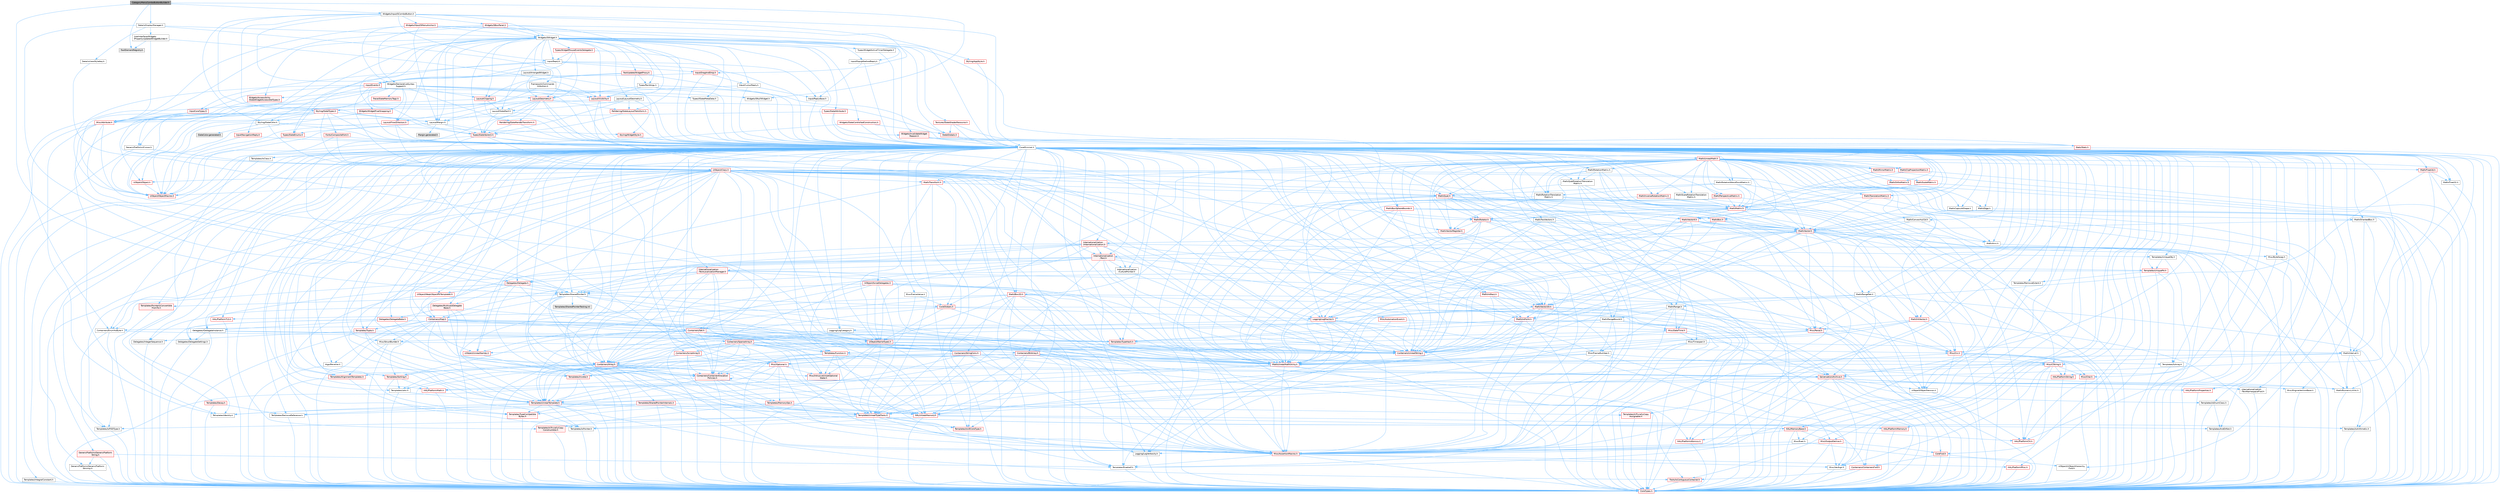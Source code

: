 digraph "CategoryMenuComboButtonBuilder.h"
{
 // INTERACTIVE_SVG=YES
 // LATEX_PDF_SIZE
  bgcolor="transparent";
  edge [fontname=Helvetica,fontsize=10,labelfontname=Helvetica,labelfontsize=10];
  node [fontname=Helvetica,fontsize=10,shape=box,height=0.2,width=0.4];
  Node1 [id="Node000001",label="CategoryMenuComboButtonBuilder.h",height=0.2,width=0.4,color="gray40", fillcolor="grey60", style="filled", fontcolor="black",tooltip=" "];
  Node1 -> Node2 [id="edge1_Node000001_Node000002",color="steelblue1",style="solid",tooltip=" "];
  Node2 [id="Node000002",label="DetailsDisplayManager.h",height=0.2,width=0.4,color="grey40", fillcolor="white", style="filled",URL="$d3/db6/DetailsDisplayManager_8h.html",tooltip=" "];
  Node2 -> Node3 [id="edge2_Node000002_Node000003",color="steelblue1",style="solid",tooltip=" "];
  Node3 [id="Node000003",label="DetailsViewStyleKey.h",height=0.2,width=0.4,color="grey40", fillcolor="white", style="filled",URL="$d6/d60/DetailsViewStyleKey_8h.html",tooltip=" "];
  Node3 -> Node4 [id="edge3_Node000003_Node000004",color="steelblue1",style="solid",tooltip=" "];
  Node4 [id="Node000004",label="UObject/NameTypes.h",height=0.2,width=0.4,color="red", fillcolor="#FFF0F0", style="filled",URL="$d6/d35/NameTypes_8h.html",tooltip=" "];
  Node4 -> Node5 [id="edge4_Node000004_Node000005",color="steelblue1",style="solid",tooltip=" "];
  Node5 [id="Node000005",label="CoreTypes.h",height=0.2,width=0.4,color="red", fillcolor="#FFF0F0", style="filled",URL="$dc/dec/CoreTypes_8h.html",tooltip=" "];
  Node4 -> Node19 [id="edge5_Node000004_Node000019",color="steelblue1",style="solid",tooltip=" "];
  Node19 [id="Node000019",label="Misc/AssertionMacros.h",height=0.2,width=0.4,color="red", fillcolor="#FFF0F0", style="filled",URL="$d0/dfa/AssertionMacros_8h.html",tooltip=" "];
  Node19 -> Node5 [id="edge6_Node000019_Node000005",color="steelblue1",style="solid",tooltip=" "];
  Node19 -> Node20 [id="edge7_Node000019_Node000020",color="steelblue1",style="solid",tooltip=" "];
  Node20 [id="Node000020",label="HAL/PlatformMisc.h",height=0.2,width=0.4,color="red", fillcolor="#FFF0F0", style="filled",URL="$d0/df5/PlatformMisc_8h.html",tooltip=" "];
  Node20 -> Node5 [id="edge8_Node000020_Node000005",color="steelblue1",style="solid",tooltip=" "];
  Node19 -> Node56 [id="edge9_Node000019_Node000056",color="steelblue1",style="solid",tooltip=" "];
  Node56 [id="Node000056",label="Templates/EnableIf.h",height=0.2,width=0.4,color="grey40", fillcolor="white", style="filled",URL="$d7/d60/EnableIf_8h.html",tooltip=" "];
  Node56 -> Node5 [id="edge10_Node000056_Node000005",color="steelblue1",style="solid",tooltip=" "];
  Node19 -> Node62 [id="edge11_Node000019_Node000062",color="steelblue1",style="solid",tooltip=" "];
  Node62 [id="Node000062",label="Misc/VarArgs.h",height=0.2,width=0.4,color="grey40", fillcolor="white", style="filled",URL="$d5/d6f/VarArgs_8h.html",tooltip=" "];
  Node62 -> Node5 [id="edge12_Node000062_Node000005",color="steelblue1",style="solid",tooltip=" "];
  Node4 -> Node70 [id="edge13_Node000004_Node000070",color="steelblue1",style="solid",tooltip=" "];
  Node70 [id="Node000070",label="HAL/UnrealMemory.h",height=0.2,width=0.4,color="red", fillcolor="#FFF0F0", style="filled",URL="$d9/d96/UnrealMemory_8h.html",tooltip=" "];
  Node70 -> Node5 [id="edge14_Node000070_Node000005",color="steelblue1",style="solid",tooltip=" "];
  Node70 -> Node74 [id="edge15_Node000070_Node000074",color="steelblue1",style="solid",tooltip=" "];
  Node74 [id="Node000074",label="HAL/MemoryBase.h",height=0.2,width=0.4,color="red", fillcolor="#FFF0F0", style="filled",URL="$d6/d9f/MemoryBase_8h.html",tooltip=" "];
  Node74 -> Node5 [id="edge16_Node000074_Node000005",color="steelblue1",style="solid",tooltip=" "];
  Node74 -> Node49 [id="edge17_Node000074_Node000049",color="steelblue1",style="solid",tooltip=" "];
  Node49 [id="Node000049",label="HAL/PlatformAtomics.h",height=0.2,width=0.4,color="red", fillcolor="#FFF0F0", style="filled",URL="$d3/d36/PlatformAtomics_8h.html",tooltip=" "];
  Node49 -> Node5 [id="edge18_Node000049_Node000005",color="steelblue1",style="solid",tooltip=" "];
  Node74 -> Node32 [id="edge19_Node000074_Node000032",color="steelblue1",style="solid",tooltip=" "];
  Node32 [id="Node000032",label="HAL/PlatformCrt.h",height=0.2,width=0.4,color="red", fillcolor="#FFF0F0", style="filled",URL="$d8/d75/PlatformCrt_8h.html",tooltip=" "];
  Node74 -> Node75 [id="edge20_Node000074_Node000075",color="steelblue1",style="solid",tooltip=" "];
  Node75 [id="Node000075",label="Misc/Exec.h",height=0.2,width=0.4,color="grey40", fillcolor="white", style="filled",URL="$de/ddb/Exec_8h.html",tooltip=" "];
  Node75 -> Node5 [id="edge21_Node000075_Node000005",color="steelblue1",style="solid",tooltip=" "];
  Node75 -> Node19 [id="edge22_Node000075_Node000019",color="steelblue1",style="solid",tooltip=" "];
  Node74 -> Node76 [id="edge23_Node000074_Node000076",color="steelblue1",style="solid",tooltip=" "];
  Node76 [id="Node000076",label="Misc/OutputDevice.h",height=0.2,width=0.4,color="red", fillcolor="#FFF0F0", style="filled",URL="$d7/d32/OutputDevice_8h.html",tooltip=" "];
  Node76 -> Node27 [id="edge24_Node000076_Node000027",color="steelblue1",style="solid",tooltip=" "];
  Node27 [id="Node000027",label="CoreFwd.h",height=0.2,width=0.4,color="red", fillcolor="#FFF0F0", style="filled",URL="$d1/d1e/CoreFwd_8h.html",tooltip=" "];
  Node27 -> Node5 [id="edge25_Node000027_Node000005",color="steelblue1",style="solid",tooltip=" "];
  Node27 -> Node28 [id="edge26_Node000027_Node000028",color="steelblue1",style="solid",tooltip=" "];
  Node28 [id="Node000028",label="Containers/ContainersFwd.h",height=0.2,width=0.4,color="red", fillcolor="#FFF0F0", style="filled",URL="$d4/d0a/ContainersFwd_8h.html",tooltip=" "];
  Node28 -> Node5 [id="edge27_Node000028_Node000005",color="steelblue1",style="solid",tooltip=" "];
  Node28 -> Node25 [id="edge28_Node000028_Node000025",color="steelblue1",style="solid",tooltip=" "];
  Node25 [id="Node000025",label="Traits/IsContiguousContainer.h",height=0.2,width=0.4,color="red", fillcolor="#FFF0F0", style="filled",URL="$d5/d3c/IsContiguousContainer_8h.html",tooltip=" "];
  Node25 -> Node5 [id="edge29_Node000025_Node000005",color="steelblue1",style="solid",tooltip=" "];
  Node27 -> Node30 [id="edge30_Node000027_Node000030",color="steelblue1",style="solid",tooltip=" "];
  Node30 [id="Node000030",label="UObject/UObjectHierarchy\lFwd.h",height=0.2,width=0.4,color="grey40", fillcolor="white", style="filled",URL="$d3/d13/UObjectHierarchyFwd_8h.html",tooltip=" "];
  Node76 -> Node5 [id="edge31_Node000076_Node000005",color="steelblue1",style="solid",tooltip=" "];
  Node76 -> Node77 [id="edge32_Node000076_Node000077",color="steelblue1",style="solid",tooltip=" "];
  Node77 [id="Node000077",label="Logging/LogVerbosity.h",height=0.2,width=0.4,color="grey40", fillcolor="white", style="filled",URL="$d2/d8f/LogVerbosity_8h.html",tooltip=" "];
  Node77 -> Node5 [id="edge33_Node000077_Node000005",color="steelblue1",style="solid",tooltip=" "];
  Node76 -> Node62 [id="edge34_Node000076_Node000062",color="steelblue1",style="solid",tooltip=" "];
  Node70 -> Node87 [id="edge35_Node000070_Node000087",color="steelblue1",style="solid",tooltip=" "];
  Node87 [id="Node000087",label="HAL/PlatformMemory.h",height=0.2,width=0.4,color="red", fillcolor="#FFF0F0", style="filled",URL="$de/d68/PlatformMemory_8h.html",tooltip=" "];
  Node87 -> Node5 [id="edge36_Node000087_Node000005",color="steelblue1",style="solid",tooltip=" "];
  Node70 -> Node90 [id="edge37_Node000070_Node000090",color="steelblue1",style="solid",tooltip=" "];
  Node90 [id="Node000090",label="Templates/IsPointer.h",height=0.2,width=0.4,color="grey40", fillcolor="white", style="filled",URL="$d7/d05/IsPointer_8h.html",tooltip=" "];
  Node90 -> Node5 [id="edge38_Node000090_Node000005",color="steelblue1",style="solid",tooltip=" "];
  Node4 -> Node91 [id="edge39_Node000004_Node000091",color="steelblue1",style="solid",tooltip=" "];
  Node91 [id="Node000091",label="Templates/UnrealTypeTraits.h",height=0.2,width=0.4,color="red", fillcolor="#FFF0F0", style="filled",URL="$d2/d2d/UnrealTypeTraits_8h.html",tooltip=" "];
  Node91 -> Node5 [id="edge40_Node000091_Node000005",color="steelblue1",style="solid",tooltip=" "];
  Node91 -> Node90 [id="edge41_Node000091_Node000090",color="steelblue1",style="solid",tooltip=" "];
  Node91 -> Node19 [id="edge42_Node000091_Node000019",color="steelblue1",style="solid",tooltip=" "];
  Node91 -> Node83 [id="edge43_Node000091_Node000083",color="steelblue1",style="solid",tooltip=" "];
  Node83 [id="Node000083",label="Templates/AndOrNot.h",height=0.2,width=0.4,color="grey40", fillcolor="white", style="filled",URL="$db/d0a/AndOrNot_8h.html",tooltip=" "];
  Node83 -> Node5 [id="edge44_Node000083_Node000005",color="steelblue1",style="solid",tooltip=" "];
  Node91 -> Node56 [id="edge45_Node000091_Node000056",color="steelblue1",style="solid",tooltip=" "];
  Node91 -> Node92 [id="edge46_Node000091_Node000092",color="steelblue1",style="solid",tooltip=" "];
  Node92 [id="Node000092",label="Templates/IsArithmetic.h",height=0.2,width=0.4,color="grey40", fillcolor="white", style="filled",URL="$d2/d5d/IsArithmetic_8h.html",tooltip=" "];
  Node92 -> Node5 [id="edge47_Node000092_Node000005",color="steelblue1",style="solid",tooltip=" "];
  Node91 -> Node94 [id="edge48_Node000091_Node000094",color="steelblue1",style="solid",tooltip=" "];
  Node94 [id="Node000094",label="Templates/IsPODType.h",height=0.2,width=0.4,color="grey40", fillcolor="white", style="filled",URL="$d7/db1/IsPODType_8h.html",tooltip=" "];
  Node94 -> Node5 [id="edge49_Node000094_Node000005",color="steelblue1",style="solid",tooltip=" "];
  Node91 -> Node95 [id="edge50_Node000091_Node000095",color="steelblue1",style="solid",tooltip=" "];
  Node95 [id="Node000095",label="Templates/IsUECoreType.h",height=0.2,width=0.4,color="red", fillcolor="#FFF0F0", style="filled",URL="$d1/db8/IsUECoreType_8h.html",tooltip=" "];
  Node95 -> Node5 [id="edge51_Node000095_Node000005",color="steelblue1",style="solid",tooltip=" "];
  Node91 -> Node84 [id="edge52_Node000091_Node000084",color="steelblue1",style="solid",tooltip=" "];
  Node84 [id="Node000084",label="Templates/IsTriviallyCopy\lConstructible.h",height=0.2,width=0.4,color="red", fillcolor="#FFF0F0", style="filled",URL="$d3/d78/IsTriviallyCopyConstructible_8h.html",tooltip=" "];
  Node84 -> Node5 [id="edge53_Node000084_Node000005",color="steelblue1",style="solid",tooltip=" "];
  Node4 -> Node96 [id="edge54_Node000004_Node000096",color="steelblue1",style="solid",tooltip=" "];
  Node96 [id="Node000096",label="Templates/UnrealTemplate.h",height=0.2,width=0.4,color="red", fillcolor="#FFF0F0", style="filled",URL="$d4/d24/UnrealTemplate_8h.html",tooltip=" "];
  Node96 -> Node5 [id="edge55_Node000096_Node000005",color="steelblue1",style="solid",tooltip=" "];
  Node96 -> Node90 [id="edge56_Node000096_Node000090",color="steelblue1",style="solid",tooltip=" "];
  Node96 -> Node70 [id="edge57_Node000096_Node000070",color="steelblue1",style="solid",tooltip=" "];
  Node96 -> Node91 [id="edge58_Node000096_Node000091",color="steelblue1",style="solid",tooltip=" "];
  Node96 -> Node99 [id="edge59_Node000096_Node000099",color="steelblue1",style="solid",tooltip=" "];
  Node99 [id="Node000099",label="Templates/RemoveReference.h",height=0.2,width=0.4,color="grey40", fillcolor="white", style="filled",URL="$da/dbe/RemoveReference_8h.html",tooltip=" "];
  Node99 -> Node5 [id="edge60_Node000099_Node000005",color="steelblue1",style="solid",tooltip=" "];
  Node96 -> Node100 [id="edge61_Node000096_Node000100",color="steelblue1",style="solid",tooltip=" "];
  Node100 [id="Node000100",label="Templates/TypeCompatible\lBytes.h",height=0.2,width=0.4,color="red", fillcolor="#FFF0F0", style="filled",URL="$df/d0a/TypeCompatibleBytes_8h.html",tooltip=" "];
  Node100 -> Node5 [id="edge62_Node000100_Node000005",color="steelblue1",style="solid",tooltip=" "];
  Node96 -> Node65 [id="edge63_Node000096_Node000065",color="steelblue1",style="solid",tooltip=" "];
  Node65 [id="Node000065",label="Templates/Identity.h",height=0.2,width=0.4,color="grey40", fillcolor="white", style="filled",URL="$d0/dd5/Identity_8h.html",tooltip=" "];
  Node96 -> Node25 [id="edge64_Node000096_Node000025",color="steelblue1",style="solid",tooltip=" "];
  Node4 -> Node102 [id="edge65_Node000004_Node000102",color="steelblue1",style="solid",tooltip=" "];
  Node102 [id="Node000102",label="Containers/UnrealString.h",height=0.2,width=0.4,color="red", fillcolor="#FFF0F0", style="filled",URL="$d5/dba/UnrealString_8h.html",tooltip=" "];
  Node4 -> Node109 [id="edge66_Node000004_Node000109",color="steelblue1",style="solid",tooltip=" "];
  Node109 [id="Node000109",label="Containers/StringConv.h",height=0.2,width=0.4,color="red", fillcolor="#FFF0F0", style="filled",URL="$d3/ddf/StringConv_8h.html",tooltip=" "];
  Node109 -> Node5 [id="edge67_Node000109_Node000005",color="steelblue1",style="solid",tooltip=" "];
  Node109 -> Node19 [id="edge68_Node000109_Node000019",color="steelblue1",style="solid",tooltip=" "];
  Node109 -> Node110 [id="edge69_Node000109_Node000110",color="steelblue1",style="solid",tooltip=" "];
  Node110 [id="Node000110",label="Containers/ContainerAllocation\lPolicies.h",height=0.2,width=0.4,color="red", fillcolor="#FFF0F0", style="filled",URL="$d7/dff/ContainerAllocationPolicies_8h.html",tooltip=" "];
  Node110 -> Node5 [id="edge70_Node000110_Node000005",color="steelblue1",style="solid",tooltip=" "];
  Node110 -> Node110 [id="edge71_Node000110_Node000110",color="steelblue1",style="solid",tooltip=" "];
  Node110 -> Node112 [id="edge72_Node000110_Node000112",color="steelblue1",style="solid",tooltip=" "];
  Node112 [id="Node000112",label="HAL/PlatformMath.h",height=0.2,width=0.4,color="red", fillcolor="#FFF0F0", style="filled",URL="$dc/d53/PlatformMath_8h.html",tooltip=" "];
  Node112 -> Node5 [id="edge73_Node000112_Node000005",color="steelblue1",style="solid",tooltip=" "];
  Node110 -> Node70 [id="edge74_Node000110_Node000070",color="steelblue1",style="solid",tooltip=" "];
  Node110 -> Node42 [id="edge75_Node000110_Node000042",color="steelblue1",style="solid",tooltip=" "];
  Node42 [id="Node000042",label="Math/NumericLimits.h",height=0.2,width=0.4,color="grey40", fillcolor="white", style="filled",URL="$df/d1b/NumericLimits_8h.html",tooltip=" "];
  Node42 -> Node5 [id="edge76_Node000042_Node000005",color="steelblue1",style="solid",tooltip=" "];
  Node110 -> Node19 [id="edge77_Node000110_Node000019",color="steelblue1",style="solid",tooltip=" "];
  Node110 -> Node121 [id="edge78_Node000110_Node000121",color="steelblue1",style="solid",tooltip=" "];
  Node121 [id="Node000121",label="Templates/MemoryOps.h",height=0.2,width=0.4,color="red", fillcolor="#FFF0F0", style="filled",URL="$db/dea/MemoryOps_8h.html",tooltip=" "];
  Node121 -> Node5 [id="edge79_Node000121_Node000005",color="steelblue1",style="solid",tooltip=" "];
  Node121 -> Node70 [id="edge80_Node000121_Node000070",color="steelblue1",style="solid",tooltip=" "];
  Node121 -> Node85 [id="edge81_Node000121_Node000085",color="steelblue1",style="solid",tooltip=" "];
  Node85 [id="Node000085",label="Templates/IsTriviallyCopy\lAssignable.h",height=0.2,width=0.4,color="red", fillcolor="#FFF0F0", style="filled",URL="$d2/df2/IsTriviallyCopyAssignable_8h.html",tooltip=" "];
  Node85 -> Node5 [id="edge82_Node000085_Node000005",color="steelblue1",style="solid",tooltip=" "];
  Node121 -> Node84 [id="edge83_Node000121_Node000084",color="steelblue1",style="solid",tooltip=" "];
  Node121 -> Node91 [id="edge84_Node000121_Node000091",color="steelblue1",style="solid",tooltip=" "];
  Node110 -> Node100 [id="edge85_Node000110_Node000100",color="steelblue1",style="solid",tooltip=" "];
  Node109 -> Node122 [id="edge86_Node000109_Node000122",color="steelblue1",style="solid",tooltip=" "];
  Node122 [id="Node000122",label="Containers/Array.h",height=0.2,width=0.4,color="red", fillcolor="#FFF0F0", style="filled",URL="$df/dd0/Array_8h.html",tooltip=" "];
  Node122 -> Node5 [id="edge87_Node000122_Node000005",color="steelblue1",style="solid",tooltip=" "];
  Node122 -> Node19 [id="edge88_Node000122_Node000019",color="steelblue1",style="solid",tooltip=" "];
  Node122 -> Node123 [id="edge89_Node000122_Node000123",color="steelblue1",style="solid",tooltip=" "];
  Node123 [id="Node000123",label="Misc/IntrusiveUnsetOptional\lState.h",height=0.2,width=0.4,color="red", fillcolor="#FFF0F0", style="filled",URL="$d2/d0a/IntrusiveUnsetOptionalState_8h.html",tooltip=" "];
  Node122 -> Node70 [id="edge90_Node000122_Node000070",color="steelblue1",style="solid",tooltip=" "];
  Node122 -> Node91 [id="edge91_Node000122_Node000091",color="steelblue1",style="solid",tooltip=" "];
  Node122 -> Node96 [id="edge92_Node000122_Node000096",color="steelblue1",style="solid",tooltip=" "];
  Node122 -> Node110 [id="edge93_Node000122_Node000110",color="steelblue1",style="solid",tooltip=" "];
  Node122 -> Node129 [id="edge94_Node000122_Node000129",color="steelblue1",style="solid",tooltip=" "];
  Node129 [id="Node000129",label="Serialization/Archive.h",height=0.2,width=0.4,color="red", fillcolor="#FFF0F0", style="filled",URL="$d7/d3b/Archive_8h.html",tooltip=" "];
  Node129 -> Node27 [id="edge95_Node000129_Node000027",color="steelblue1",style="solid",tooltip=" "];
  Node129 -> Node5 [id="edge96_Node000129_Node000005",color="steelblue1",style="solid",tooltip=" "];
  Node129 -> Node130 [id="edge97_Node000129_Node000130",color="steelblue1",style="solid",tooltip=" "];
  Node130 [id="Node000130",label="HAL/PlatformProperties.h",height=0.2,width=0.4,color="red", fillcolor="#FFF0F0", style="filled",URL="$d9/db0/PlatformProperties_8h.html",tooltip=" "];
  Node130 -> Node5 [id="edge98_Node000130_Node000005",color="steelblue1",style="solid",tooltip=" "];
  Node129 -> Node133 [id="edge99_Node000129_Node000133",color="steelblue1",style="solid",tooltip=" "];
  Node133 [id="Node000133",label="Internationalization\l/TextNamespaceFwd.h",height=0.2,width=0.4,color="grey40", fillcolor="white", style="filled",URL="$d8/d97/TextNamespaceFwd_8h.html",tooltip=" "];
  Node133 -> Node5 [id="edge100_Node000133_Node000005",color="steelblue1",style="solid",tooltip=" "];
  Node129 -> Node19 [id="edge101_Node000129_Node000019",color="steelblue1",style="solid",tooltip=" "];
  Node129 -> Node134 [id="edge102_Node000129_Node000134",color="steelblue1",style="solid",tooltip=" "];
  Node134 [id="Node000134",label="Misc/EngineVersionBase.h",height=0.2,width=0.4,color="grey40", fillcolor="white", style="filled",URL="$d5/d2b/EngineVersionBase_8h.html",tooltip=" "];
  Node134 -> Node5 [id="edge103_Node000134_Node000005",color="steelblue1",style="solid",tooltip=" "];
  Node129 -> Node62 [id="edge104_Node000129_Node000062",color="steelblue1",style="solid",tooltip=" "];
  Node129 -> Node56 [id="edge105_Node000129_Node000056",color="steelblue1",style="solid",tooltip=" "];
  Node129 -> Node137 [id="edge106_Node000129_Node000137",color="steelblue1",style="solid",tooltip=" "];
  Node137 [id="Node000137",label="Templates/IsEnumClass.h",height=0.2,width=0.4,color="grey40", fillcolor="white", style="filled",URL="$d7/d15/IsEnumClass_8h.html",tooltip=" "];
  Node137 -> Node5 [id="edge107_Node000137_Node000005",color="steelblue1",style="solid",tooltip=" "];
  Node137 -> Node83 [id="edge108_Node000137_Node000083",color="steelblue1",style="solid",tooltip=" "];
  Node129 -> Node96 [id="edge109_Node000129_Node000096",color="steelblue1",style="solid",tooltip=" "];
  Node129 -> Node138 [id="edge110_Node000129_Node000138",color="steelblue1",style="solid",tooltip=" "];
  Node138 [id="Node000138",label="UObject/ObjectVersion.h",height=0.2,width=0.4,color="grey40", fillcolor="white", style="filled",URL="$da/d63/ObjectVersion_8h.html",tooltip=" "];
  Node138 -> Node5 [id="edge111_Node000138_Node000005",color="steelblue1",style="solid",tooltip=" "];
  Node122 -> Node155 [id="edge112_Node000122_Node000155",color="steelblue1",style="solid",tooltip=" "];
  Node155 [id="Node000155",label="Templates/Invoke.h",height=0.2,width=0.4,color="red", fillcolor="#FFF0F0", style="filled",URL="$d7/deb/Invoke_8h.html",tooltip=" "];
  Node155 -> Node5 [id="edge113_Node000155_Node000005",color="steelblue1",style="solid",tooltip=" "];
  Node155 -> Node96 [id="edge114_Node000155_Node000096",color="steelblue1",style="solid",tooltip=" "];
  Node122 -> Node160 [id="edge115_Node000122_Node000160",color="steelblue1",style="solid",tooltip=" "];
  Node160 [id="Node000160",label="Templates/Less.h",height=0.2,width=0.4,color="grey40", fillcolor="white", style="filled",URL="$de/dc8/Less_8h.html",tooltip=" "];
  Node160 -> Node5 [id="edge116_Node000160_Node000005",color="steelblue1",style="solid",tooltip=" "];
  Node160 -> Node96 [id="edge117_Node000160_Node000096",color="steelblue1",style="solid",tooltip=" "];
  Node122 -> Node168 [id="edge118_Node000122_Node000168",color="steelblue1",style="solid",tooltip=" "];
  Node168 [id="Node000168",label="Templates/Sorting.h",height=0.2,width=0.4,color="red", fillcolor="#FFF0F0", style="filled",URL="$d3/d9e/Sorting_8h.html",tooltip=" "];
  Node168 -> Node5 [id="edge119_Node000168_Node000005",color="steelblue1",style="solid",tooltip=" "];
  Node168 -> Node112 [id="edge120_Node000168_Node000112",color="steelblue1",style="solid",tooltip=" "];
  Node168 -> Node160 [id="edge121_Node000168_Node000160",color="steelblue1",style="solid",tooltip=" "];
  Node122 -> Node172 [id="edge122_Node000122_Node000172",color="steelblue1",style="solid",tooltip=" "];
  Node172 [id="Node000172",label="Templates/AlignmentTemplates.h",height=0.2,width=0.4,color="red", fillcolor="#FFF0F0", style="filled",URL="$dd/d32/AlignmentTemplates_8h.html",tooltip=" "];
  Node172 -> Node5 [id="edge123_Node000172_Node000005",color="steelblue1",style="solid",tooltip=" "];
  Node172 -> Node90 [id="edge124_Node000172_Node000090",color="steelblue1",style="solid",tooltip=" "];
  Node109 -> Node146 [id="edge125_Node000109_Node000146",color="steelblue1",style="solid",tooltip=" "];
  Node146 [id="Node000146",label="Misc/CString.h",height=0.2,width=0.4,color="red", fillcolor="#FFF0F0", style="filled",URL="$d2/d49/CString_8h.html",tooltip=" "];
  Node146 -> Node5 [id="edge126_Node000146_Node000005",color="steelblue1",style="solid",tooltip=" "];
  Node146 -> Node32 [id="edge127_Node000146_Node000032",color="steelblue1",style="solid",tooltip=" "];
  Node146 -> Node72 [id="edge128_Node000146_Node000072",color="steelblue1",style="solid",tooltip=" "];
  Node72 [id="Node000072",label="HAL/PlatformString.h",height=0.2,width=0.4,color="red", fillcolor="#FFF0F0", style="filled",URL="$db/db5/PlatformString_8h.html",tooltip=" "];
  Node72 -> Node5 [id="edge129_Node000072_Node000005",color="steelblue1",style="solid",tooltip=" "];
  Node146 -> Node19 [id="edge130_Node000146_Node000019",color="steelblue1",style="solid",tooltip=" "];
  Node146 -> Node147 [id="edge131_Node000146_Node000147",color="steelblue1",style="solid",tooltip=" "];
  Node147 [id="Node000147",label="Misc/Char.h",height=0.2,width=0.4,color="red", fillcolor="#FFF0F0", style="filled",URL="$d0/d58/Char_8h.html",tooltip=" "];
  Node147 -> Node5 [id="edge132_Node000147_Node000005",color="steelblue1",style="solid",tooltip=" "];
  Node146 -> Node62 [id="edge133_Node000146_Node000062",color="steelblue1",style="solid",tooltip=" "];
  Node109 -> Node173 [id="edge134_Node000109_Node000173",color="steelblue1",style="solid",tooltip=" "];
  Node173 [id="Node000173",label="Templates/IsArray.h",height=0.2,width=0.4,color="grey40", fillcolor="white", style="filled",URL="$d8/d8d/IsArray_8h.html",tooltip=" "];
  Node173 -> Node5 [id="edge135_Node000173_Node000005",color="steelblue1",style="solid",tooltip=" "];
  Node109 -> Node96 [id="edge136_Node000109_Node000096",color="steelblue1",style="solid",tooltip=" "];
  Node109 -> Node91 [id="edge137_Node000109_Node000091",color="steelblue1",style="solid",tooltip=" "];
  Node109 -> Node25 [id="edge138_Node000109_Node000025",color="steelblue1",style="solid",tooltip=" "];
  Node4 -> Node174 [id="edge139_Node000004_Node000174",color="steelblue1",style="solid",tooltip=" "];
  Node174 [id="Node000174",label="UObject/UnrealNames.h",height=0.2,width=0.4,color="red", fillcolor="#FFF0F0", style="filled",URL="$d8/db1/UnrealNames_8h.html",tooltip=" "];
  Node174 -> Node5 [id="edge140_Node000174_Node000005",color="steelblue1",style="solid",tooltip=" "];
  Node4 -> Node123 [id="edge141_Node000004_Node000123",color="steelblue1",style="solid",tooltip=" "];
  Node2 -> Node182 [id="edge142_Node000002_Node000182",color="steelblue1",style="solid",tooltip=" "];
  Node182 [id="Node000182",label="Framework/Commands\l/UIAction.h",height=0.2,width=0.4,color="grey40", fillcolor="white", style="filled",URL="$d3/d13/UIAction_8h.html",tooltip=" "];
  Node182 -> Node183 [id="edge143_Node000182_Node000183",color="steelblue1",style="solid",tooltip=" "];
  Node183 [id="Node000183",label="CoreMinimal.h",height=0.2,width=0.4,color="grey40", fillcolor="white", style="filled",URL="$d7/d67/CoreMinimal_8h.html",tooltip=" "];
  Node183 -> Node5 [id="edge144_Node000183_Node000005",color="steelblue1",style="solid",tooltip=" "];
  Node183 -> Node27 [id="edge145_Node000183_Node000027",color="steelblue1",style="solid",tooltip=" "];
  Node183 -> Node30 [id="edge146_Node000183_Node000030",color="steelblue1",style="solid",tooltip=" "];
  Node183 -> Node28 [id="edge147_Node000183_Node000028",color="steelblue1",style="solid",tooltip=" "];
  Node183 -> Node62 [id="edge148_Node000183_Node000062",color="steelblue1",style="solid",tooltip=" "];
  Node183 -> Node77 [id="edge149_Node000183_Node000077",color="steelblue1",style="solid",tooltip=" "];
  Node183 -> Node76 [id="edge150_Node000183_Node000076",color="steelblue1",style="solid",tooltip=" "];
  Node183 -> Node32 [id="edge151_Node000183_Node000032",color="steelblue1",style="solid",tooltip=" "];
  Node183 -> Node20 [id="edge152_Node000183_Node000020",color="steelblue1",style="solid",tooltip=" "];
  Node183 -> Node19 [id="edge153_Node000183_Node000019",color="steelblue1",style="solid",tooltip=" "];
  Node183 -> Node90 [id="edge154_Node000183_Node000090",color="steelblue1",style="solid",tooltip=" "];
  Node183 -> Node87 [id="edge155_Node000183_Node000087",color="steelblue1",style="solid",tooltip=" "];
  Node183 -> Node49 [id="edge156_Node000183_Node000049",color="steelblue1",style="solid",tooltip=" "];
  Node183 -> Node75 [id="edge157_Node000183_Node000075",color="steelblue1",style="solid",tooltip=" "];
  Node183 -> Node74 [id="edge158_Node000183_Node000074",color="steelblue1",style="solid",tooltip=" "];
  Node183 -> Node70 [id="edge159_Node000183_Node000070",color="steelblue1",style="solid",tooltip=" "];
  Node183 -> Node92 [id="edge160_Node000183_Node000092",color="steelblue1",style="solid",tooltip=" "];
  Node183 -> Node83 [id="edge161_Node000183_Node000083",color="steelblue1",style="solid",tooltip=" "];
  Node183 -> Node94 [id="edge162_Node000183_Node000094",color="steelblue1",style="solid",tooltip=" "];
  Node183 -> Node95 [id="edge163_Node000183_Node000095",color="steelblue1",style="solid",tooltip=" "];
  Node183 -> Node84 [id="edge164_Node000183_Node000084",color="steelblue1",style="solid",tooltip=" "];
  Node183 -> Node91 [id="edge165_Node000183_Node000091",color="steelblue1",style="solid",tooltip=" "];
  Node183 -> Node56 [id="edge166_Node000183_Node000056",color="steelblue1",style="solid",tooltip=" "];
  Node183 -> Node99 [id="edge167_Node000183_Node000099",color="steelblue1",style="solid",tooltip=" "];
  Node183 -> Node184 [id="edge168_Node000183_Node000184",color="steelblue1",style="solid",tooltip=" "];
  Node184 [id="Node000184",label="Templates/IntegralConstant.h",height=0.2,width=0.4,color="grey40", fillcolor="white", style="filled",URL="$db/d1b/IntegralConstant_8h.html",tooltip=" "];
  Node184 -> Node5 [id="edge169_Node000184_Node000005",color="steelblue1",style="solid",tooltip=" "];
  Node183 -> Node185 [id="edge170_Node000183_Node000185",color="steelblue1",style="solid",tooltip=" "];
  Node185 [id="Node000185",label="Templates/IsClass.h",height=0.2,width=0.4,color="grey40", fillcolor="white", style="filled",URL="$db/dcb/IsClass_8h.html",tooltip=" "];
  Node185 -> Node5 [id="edge171_Node000185_Node000005",color="steelblue1",style="solid",tooltip=" "];
  Node183 -> Node100 [id="edge172_Node000183_Node000100",color="steelblue1",style="solid",tooltip=" "];
  Node183 -> Node25 [id="edge173_Node000183_Node000025",color="steelblue1",style="solid",tooltip=" "];
  Node183 -> Node96 [id="edge174_Node000183_Node000096",color="steelblue1",style="solid",tooltip=" "];
  Node183 -> Node42 [id="edge175_Node000183_Node000042",color="steelblue1",style="solid",tooltip=" "];
  Node183 -> Node112 [id="edge176_Node000183_Node000112",color="steelblue1",style="solid",tooltip=" "];
  Node183 -> Node85 [id="edge177_Node000183_Node000085",color="steelblue1",style="solid",tooltip=" "];
  Node183 -> Node121 [id="edge178_Node000183_Node000121",color="steelblue1",style="solid",tooltip=" "];
  Node183 -> Node110 [id="edge179_Node000183_Node000110",color="steelblue1",style="solid",tooltip=" "];
  Node183 -> Node137 [id="edge180_Node000183_Node000137",color="steelblue1",style="solid",tooltip=" "];
  Node183 -> Node130 [id="edge181_Node000183_Node000130",color="steelblue1",style="solid",tooltip=" "];
  Node183 -> Node134 [id="edge182_Node000183_Node000134",color="steelblue1",style="solid",tooltip=" "];
  Node183 -> Node133 [id="edge183_Node000183_Node000133",color="steelblue1",style="solid",tooltip=" "];
  Node183 -> Node129 [id="edge184_Node000183_Node000129",color="steelblue1",style="solid",tooltip=" "];
  Node183 -> Node160 [id="edge185_Node000183_Node000160",color="steelblue1",style="solid",tooltip=" "];
  Node183 -> Node168 [id="edge186_Node000183_Node000168",color="steelblue1",style="solid",tooltip=" "];
  Node183 -> Node147 [id="edge187_Node000183_Node000147",color="steelblue1",style="solid",tooltip=" "];
  Node183 -> Node186 [id="edge188_Node000183_Node000186",color="steelblue1",style="solid",tooltip=" "];
  Node186 [id="Node000186",label="GenericPlatform/GenericPlatform\lStricmp.h",height=0.2,width=0.4,color="grey40", fillcolor="white", style="filled",URL="$d2/d86/GenericPlatformStricmp_8h.html",tooltip=" "];
  Node186 -> Node5 [id="edge189_Node000186_Node000005",color="steelblue1",style="solid",tooltip=" "];
  Node183 -> Node187 [id="edge190_Node000183_Node000187",color="steelblue1",style="solid",tooltip=" "];
  Node187 [id="Node000187",label="GenericPlatform/GenericPlatform\lString.h",height=0.2,width=0.4,color="red", fillcolor="#FFF0F0", style="filled",URL="$dd/d20/GenericPlatformString_8h.html",tooltip=" "];
  Node187 -> Node5 [id="edge191_Node000187_Node000005",color="steelblue1",style="solid",tooltip=" "];
  Node187 -> Node186 [id="edge192_Node000187_Node000186",color="steelblue1",style="solid",tooltip=" "];
  Node187 -> Node56 [id="edge193_Node000187_Node000056",color="steelblue1",style="solid",tooltip=" "];
  Node183 -> Node72 [id="edge194_Node000183_Node000072",color="steelblue1",style="solid",tooltip=" "];
  Node183 -> Node146 [id="edge195_Node000183_Node000146",color="steelblue1",style="solid",tooltip=" "];
  Node183 -> Node145 [id="edge196_Node000183_Node000145",color="steelblue1",style="solid",tooltip=" "];
  Node145 [id="Node000145",label="Misc/Crc.h",height=0.2,width=0.4,color="red", fillcolor="#FFF0F0", style="filled",URL="$d4/dd2/Crc_8h.html",tooltip=" "];
  Node145 -> Node5 [id="edge197_Node000145_Node000005",color="steelblue1",style="solid",tooltip=" "];
  Node145 -> Node72 [id="edge198_Node000145_Node000072",color="steelblue1",style="solid",tooltip=" "];
  Node145 -> Node19 [id="edge199_Node000145_Node000019",color="steelblue1",style="solid",tooltip=" "];
  Node145 -> Node146 [id="edge200_Node000145_Node000146",color="steelblue1",style="solid",tooltip=" "];
  Node145 -> Node147 [id="edge201_Node000145_Node000147",color="steelblue1",style="solid",tooltip=" "];
  Node145 -> Node91 [id="edge202_Node000145_Node000091",color="steelblue1",style="solid",tooltip=" "];
  Node183 -> Node171 [id="edge203_Node000183_Node000171",color="steelblue1",style="solid",tooltip=" "];
  Node171 [id="Node000171",label="Math/UnrealMathUtility.h",height=0.2,width=0.4,color="red", fillcolor="#FFF0F0", style="filled",URL="$db/db8/UnrealMathUtility_8h.html",tooltip=" "];
  Node171 -> Node5 [id="edge204_Node000171_Node000005",color="steelblue1",style="solid",tooltip=" "];
  Node171 -> Node19 [id="edge205_Node000171_Node000019",color="steelblue1",style="solid",tooltip=" "];
  Node171 -> Node112 [id="edge206_Node000171_Node000112",color="steelblue1",style="solid",tooltip=" "];
  Node171 -> Node65 [id="edge207_Node000171_Node000065",color="steelblue1",style="solid",tooltip=" "];
  Node183 -> Node102 [id="edge208_Node000183_Node000102",color="steelblue1",style="solid",tooltip=" "];
  Node183 -> Node122 [id="edge209_Node000183_Node000122",color="steelblue1",style="solid",tooltip=" "];
  Node183 -> Node188 [id="edge210_Node000183_Node000188",color="steelblue1",style="solid",tooltip=" "];
  Node188 [id="Node000188",label="Misc/FrameNumber.h",height=0.2,width=0.4,color="grey40", fillcolor="white", style="filled",URL="$dd/dbd/FrameNumber_8h.html",tooltip=" "];
  Node188 -> Node5 [id="edge211_Node000188_Node000005",color="steelblue1",style="solid",tooltip=" "];
  Node188 -> Node42 [id="edge212_Node000188_Node000042",color="steelblue1",style="solid",tooltip=" "];
  Node188 -> Node171 [id="edge213_Node000188_Node000171",color="steelblue1",style="solid",tooltip=" "];
  Node188 -> Node56 [id="edge214_Node000188_Node000056",color="steelblue1",style="solid",tooltip=" "];
  Node188 -> Node91 [id="edge215_Node000188_Node000091",color="steelblue1",style="solid",tooltip=" "];
  Node183 -> Node189 [id="edge216_Node000183_Node000189",color="steelblue1",style="solid",tooltip=" "];
  Node189 [id="Node000189",label="Misc/Timespan.h",height=0.2,width=0.4,color="grey40", fillcolor="white", style="filled",URL="$da/dd9/Timespan_8h.html",tooltip=" "];
  Node189 -> Node5 [id="edge217_Node000189_Node000005",color="steelblue1",style="solid",tooltip=" "];
  Node189 -> Node190 [id="edge218_Node000189_Node000190",color="steelblue1",style="solid",tooltip=" "];
  Node190 [id="Node000190",label="Math/Interval.h",height=0.2,width=0.4,color="grey40", fillcolor="white", style="filled",URL="$d1/d55/Interval_8h.html",tooltip=" "];
  Node190 -> Node5 [id="edge219_Node000190_Node000005",color="steelblue1",style="solid",tooltip=" "];
  Node190 -> Node92 [id="edge220_Node000190_Node000092",color="steelblue1",style="solid",tooltip=" "];
  Node190 -> Node91 [id="edge221_Node000190_Node000091",color="steelblue1",style="solid",tooltip=" "];
  Node190 -> Node42 [id="edge222_Node000190_Node000042",color="steelblue1",style="solid",tooltip=" "];
  Node190 -> Node171 [id="edge223_Node000190_Node000171",color="steelblue1",style="solid",tooltip=" "];
  Node189 -> Node171 [id="edge224_Node000189_Node000171",color="steelblue1",style="solid",tooltip=" "];
  Node189 -> Node19 [id="edge225_Node000189_Node000019",color="steelblue1",style="solid",tooltip=" "];
  Node183 -> Node109 [id="edge226_Node000183_Node000109",color="steelblue1",style="solid",tooltip=" "];
  Node183 -> Node174 [id="edge227_Node000183_Node000174",color="steelblue1",style="solid",tooltip=" "];
  Node183 -> Node4 [id="edge228_Node000183_Node000004",color="steelblue1",style="solid",tooltip=" "];
  Node183 -> Node191 [id="edge229_Node000183_Node000191",color="steelblue1",style="solid",tooltip=" "];
  Node191 [id="Node000191",label="Misc/Parse.h",height=0.2,width=0.4,color="red", fillcolor="#FFF0F0", style="filled",URL="$dc/d71/Parse_8h.html",tooltip=" "];
  Node191 -> Node102 [id="edge230_Node000191_Node000102",color="steelblue1",style="solid",tooltip=" "];
  Node191 -> Node5 [id="edge231_Node000191_Node000005",color="steelblue1",style="solid",tooltip=" "];
  Node191 -> Node32 [id="edge232_Node000191_Node000032",color="steelblue1",style="solid",tooltip=" "];
  Node191 -> Node192 [id="edge233_Node000191_Node000192",color="steelblue1",style="solid",tooltip=" "];
  Node192 [id="Node000192",label="Templates/Function.h",height=0.2,width=0.4,color="red", fillcolor="#FFF0F0", style="filled",URL="$df/df5/Function_8h.html",tooltip=" "];
  Node192 -> Node5 [id="edge234_Node000192_Node000005",color="steelblue1",style="solid",tooltip=" "];
  Node192 -> Node19 [id="edge235_Node000192_Node000019",color="steelblue1",style="solid",tooltip=" "];
  Node192 -> Node123 [id="edge236_Node000192_Node000123",color="steelblue1",style="solid",tooltip=" "];
  Node192 -> Node70 [id="edge237_Node000192_Node000070",color="steelblue1",style="solid",tooltip=" "];
  Node192 -> Node91 [id="edge238_Node000192_Node000091",color="steelblue1",style="solid",tooltip=" "];
  Node192 -> Node155 [id="edge239_Node000192_Node000155",color="steelblue1",style="solid",tooltip=" "];
  Node192 -> Node96 [id="edge240_Node000192_Node000096",color="steelblue1",style="solid",tooltip=" "];
  Node192 -> Node171 [id="edge241_Node000192_Node000171",color="steelblue1",style="solid",tooltip=" "];
  Node183 -> Node172 [id="edge242_Node000183_Node000172",color="steelblue1",style="solid",tooltip=" "];
  Node183 -> Node194 [id="edge243_Node000183_Node000194",color="steelblue1",style="solid",tooltip=" "];
  Node194 [id="Node000194",label="Misc/StructBuilder.h",height=0.2,width=0.4,color="grey40", fillcolor="white", style="filled",URL="$d9/db3/StructBuilder_8h.html",tooltip=" "];
  Node194 -> Node5 [id="edge244_Node000194_Node000005",color="steelblue1",style="solid",tooltip=" "];
  Node194 -> Node171 [id="edge245_Node000194_Node000171",color="steelblue1",style="solid",tooltip=" "];
  Node194 -> Node172 [id="edge246_Node000194_Node000172",color="steelblue1",style="solid",tooltip=" "];
  Node183 -> Node114 [id="edge247_Node000183_Node000114",color="steelblue1",style="solid",tooltip=" "];
  Node114 [id="Node000114",label="Templates/Decay.h",height=0.2,width=0.4,color="red", fillcolor="#FFF0F0", style="filled",URL="$dd/d0f/Decay_8h.html",tooltip=" "];
  Node114 -> Node5 [id="edge248_Node000114_Node000005",color="steelblue1",style="solid",tooltip=" "];
  Node114 -> Node99 [id="edge249_Node000114_Node000099",color="steelblue1",style="solid",tooltip=" "];
  Node183 -> Node195 [id="edge250_Node000183_Node000195",color="steelblue1",style="solid",tooltip=" "];
  Node195 [id="Node000195",label="Templates/PointerIsConvertible\lFromTo.h",height=0.2,width=0.4,color="red", fillcolor="#FFF0F0", style="filled",URL="$d6/d65/PointerIsConvertibleFromTo_8h.html",tooltip=" "];
  Node195 -> Node5 [id="edge251_Node000195_Node000005",color="steelblue1",style="solid",tooltip=" "];
  Node183 -> Node155 [id="edge252_Node000183_Node000155",color="steelblue1",style="solid",tooltip=" "];
  Node183 -> Node192 [id="edge253_Node000183_Node000192",color="steelblue1",style="solid",tooltip=" "];
  Node183 -> Node144 [id="edge254_Node000183_Node000144",color="steelblue1",style="solid",tooltip=" "];
  Node144 [id="Node000144",label="Templates/TypeHash.h",height=0.2,width=0.4,color="red", fillcolor="#FFF0F0", style="filled",URL="$d1/d62/TypeHash_8h.html",tooltip=" "];
  Node144 -> Node5 [id="edge255_Node000144_Node000005",color="steelblue1",style="solid",tooltip=" "];
  Node144 -> Node145 [id="edge256_Node000144_Node000145",color="steelblue1",style="solid",tooltip=" "];
  Node183 -> Node196 [id="edge257_Node000183_Node000196",color="steelblue1",style="solid",tooltip=" "];
  Node196 [id="Node000196",label="Containers/ScriptArray.h",height=0.2,width=0.4,color="red", fillcolor="#FFF0F0", style="filled",URL="$dc/daf/ScriptArray_8h.html",tooltip=" "];
  Node196 -> Node5 [id="edge258_Node000196_Node000005",color="steelblue1",style="solid",tooltip=" "];
  Node196 -> Node19 [id="edge259_Node000196_Node000019",color="steelblue1",style="solid",tooltip=" "];
  Node196 -> Node70 [id="edge260_Node000196_Node000070",color="steelblue1",style="solid",tooltip=" "];
  Node196 -> Node110 [id="edge261_Node000196_Node000110",color="steelblue1",style="solid",tooltip=" "];
  Node196 -> Node122 [id="edge262_Node000196_Node000122",color="steelblue1",style="solid",tooltip=" "];
  Node183 -> Node197 [id="edge263_Node000183_Node000197",color="steelblue1",style="solid",tooltip=" "];
  Node197 [id="Node000197",label="Containers/BitArray.h",height=0.2,width=0.4,color="red", fillcolor="#FFF0F0", style="filled",URL="$d1/de4/BitArray_8h.html",tooltip=" "];
  Node197 -> Node110 [id="edge264_Node000197_Node000110",color="steelblue1",style="solid",tooltip=" "];
  Node197 -> Node5 [id="edge265_Node000197_Node000005",color="steelblue1",style="solid",tooltip=" "];
  Node197 -> Node49 [id="edge266_Node000197_Node000049",color="steelblue1",style="solid",tooltip=" "];
  Node197 -> Node70 [id="edge267_Node000197_Node000070",color="steelblue1",style="solid",tooltip=" "];
  Node197 -> Node171 [id="edge268_Node000197_Node000171",color="steelblue1",style="solid",tooltip=" "];
  Node197 -> Node19 [id="edge269_Node000197_Node000019",color="steelblue1",style="solid",tooltip=" "];
  Node197 -> Node129 [id="edge270_Node000197_Node000129",color="steelblue1",style="solid",tooltip=" "];
  Node197 -> Node56 [id="edge271_Node000197_Node000056",color="steelblue1",style="solid",tooltip=" "];
  Node197 -> Node155 [id="edge272_Node000197_Node000155",color="steelblue1",style="solid",tooltip=" "];
  Node197 -> Node96 [id="edge273_Node000197_Node000096",color="steelblue1",style="solid",tooltip=" "];
  Node197 -> Node91 [id="edge274_Node000197_Node000091",color="steelblue1",style="solid",tooltip=" "];
  Node183 -> Node198 [id="edge275_Node000183_Node000198",color="steelblue1",style="solid",tooltip=" "];
  Node198 [id="Node000198",label="Containers/SparseArray.h",height=0.2,width=0.4,color="red", fillcolor="#FFF0F0", style="filled",URL="$d5/dbf/SparseArray_8h.html",tooltip=" "];
  Node198 -> Node5 [id="edge276_Node000198_Node000005",color="steelblue1",style="solid",tooltip=" "];
  Node198 -> Node19 [id="edge277_Node000198_Node000019",color="steelblue1",style="solid",tooltip=" "];
  Node198 -> Node70 [id="edge278_Node000198_Node000070",color="steelblue1",style="solid",tooltip=" "];
  Node198 -> Node91 [id="edge279_Node000198_Node000091",color="steelblue1",style="solid",tooltip=" "];
  Node198 -> Node96 [id="edge280_Node000198_Node000096",color="steelblue1",style="solid",tooltip=" "];
  Node198 -> Node110 [id="edge281_Node000198_Node000110",color="steelblue1",style="solid",tooltip=" "];
  Node198 -> Node160 [id="edge282_Node000198_Node000160",color="steelblue1",style="solid",tooltip=" "];
  Node198 -> Node122 [id="edge283_Node000198_Node000122",color="steelblue1",style="solid",tooltip=" "];
  Node198 -> Node171 [id="edge284_Node000198_Node000171",color="steelblue1",style="solid",tooltip=" "];
  Node198 -> Node196 [id="edge285_Node000198_Node000196",color="steelblue1",style="solid",tooltip=" "];
  Node198 -> Node197 [id="edge286_Node000198_Node000197",color="steelblue1",style="solid",tooltip=" "];
  Node198 -> Node102 [id="edge287_Node000198_Node000102",color="steelblue1",style="solid",tooltip=" "];
  Node198 -> Node123 [id="edge288_Node000198_Node000123",color="steelblue1",style="solid",tooltip=" "];
  Node183 -> Node214 [id="edge289_Node000183_Node000214",color="steelblue1",style="solid",tooltip=" "];
  Node214 [id="Node000214",label="Containers/Set.h",height=0.2,width=0.4,color="red", fillcolor="#FFF0F0", style="filled",URL="$d4/d45/Set_8h.html",tooltip=" "];
  Node214 -> Node110 [id="edge290_Node000214_Node000110",color="steelblue1",style="solid",tooltip=" "];
  Node214 -> Node198 [id="edge291_Node000214_Node000198",color="steelblue1",style="solid",tooltip=" "];
  Node214 -> Node28 [id="edge292_Node000214_Node000028",color="steelblue1",style="solid",tooltip=" "];
  Node214 -> Node171 [id="edge293_Node000214_Node000171",color="steelblue1",style="solid",tooltip=" "];
  Node214 -> Node19 [id="edge294_Node000214_Node000019",color="steelblue1",style="solid",tooltip=" "];
  Node214 -> Node194 [id="edge295_Node000214_Node000194",color="steelblue1",style="solid",tooltip=" "];
  Node214 -> Node192 [id="edge296_Node000214_Node000192",color="steelblue1",style="solid",tooltip=" "];
  Node214 -> Node168 [id="edge297_Node000214_Node000168",color="steelblue1",style="solid",tooltip=" "];
  Node214 -> Node144 [id="edge298_Node000214_Node000144",color="steelblue1",style="solid",tooltip=" "];
  Node214 -> Node96 [id="edge299_Node000214_Node000096",color="steelblue1",style="solid",tooltip=" "];
  Node183 -> Node217 [id="edge300_Node000183_Node000217",color="steelblue1",style="solid",tooltip=" "];
  Node217 [id="Node000217",label="Algo/Reverse.h",height=0.2,width=0.4,color="grey40", fillcolor="white", style="filled",URL="$d5/d93/Reverse_8h.html",tooltip=" "];
  Node217 -> Node5 [id="edge301_Node000217_Node000005",color="steelblue1",style="solid",tooltip=" "];
  Node217 -> Node96 [id="edge302_Node000217_Node000096",color="steelblue1",style="solid",tooltip=" "];
  Node183 -> Node218 [id="edge303_Node000183_Node000218",color="steelblue1",style="solid",tooltip=" "];
  Node218 [id="Node000218",label="Containers/Map.h",height=0.2,width=0.4,color="red", fillcolor="#FFF0F0", style="filled",URL="$df/d79/Map_8h.html",tooltip=" "];
  Node218 -> Node5 [id="edge304_Node000218_Node000005",color="steelblue1",style="solid",tooltip=" "];
  Node218 -> Node217 [id="edge305_Node000218_Node000217",color="steelblue1",style="solid",tooltip=" "];
  Node218 -> Node214 [id="edge306_Node000218_Node000214",color="steelblue1",style="solid",tooltip=" "];
  Node218 -> Node102 [id="edge307_Node000218_Node000102",color="steelblue1",style="solid",tooltip=" "];
  Node218 -> Node19 [id="edge308_Node000218_Node000019",color="steelblue1",style="solid",tooltip=" "];
  Node218 -> Node194 [id="edge309_Node000218_Node000194",color="steelblue1",style="solid",tooltip=" "];
  Node218 -> Node192 [id="edge310_Node000218_Node000192",color="steelblue1",style="solid",tooltip=" "];
  Node218 -> Node168 [id="edge311_Node000218_Node000168",color="steelblue1",style="solid",tooltip=" "];
  Node218 -> Node219 [id="edge312_Node000218_Node000219",color="steelblue1",style="solid",tooltip=" "];
  Node219 [id="Node000219",label="Templates/Tuple.h",height=0.2,width=0.4,color="red", fillcolor="#FFF0F0", style="filled",URL="$d2/d4f/Tuple_8h.html",tooltip=" "];
  Node219 -> Node5 [id="edge313_Node000219_Node000005",color="steelblue1",style="solid",tooltip=" "];
  Node219 -> Node96 [id="edge314_Node000219_Node000096",color="steelblue1",style="solid",tooltip=" "];
  Node219 -> Node220 [id="edge315_Node000219_Node000220",color="steelblue1",style="solid",tooltip=" "];
  Node220 [id="Node000220",label="Delegates/IntegerSequence.h",height=0.2,width=0.4,color="grey40", fillcolor="white", style="filled",URL="$d2/dcc/IntegerSequence_8h.html",tooltip=" "];
  Node220 -> Node5 [id="edge316_Node000220_Node000005",color="steelblue1",style="solid",tooltip=" "];
  Node219 -> Node155 [id="edge317_Node000219_Node000155",color="steelblue1",style="solid",tooltip=" "];
  Node219 -> Node144 [id="edge318_Node000219_Node000144",color="steelblue1",style="solid",tooltip=" "];
  Node218 -> Node96 [id="edge319_Node000218_Node000096",color="steelblue1",style="solid",tooltip=" "];
  Node218 -> Node91 [id="edge320_Node000218_Node000091",color="steelblue1",style="solid",tooltip=" "];
  Node183 -> Node222 [id="edge321_Node000183_Node000222",color="steelblue1",style="solid",tooltip=" "];
  Node222 [id="Node000222",label="Math/IntPoint.h",height=0.2,width=0.4,color="red", fillcolor="#FFF0F0", style="filled",URL="$d3/df7/IntPoint_8h.html",tooltip=" "];
  Node222 -> Node5 [id="edge322_Node000222_Node000005",color="steelblue1",style="solid",tooltip=" "];
  Node222 -> Node19 [id="edge323_Node000222_Node000019",color="steelblue1",style="solid",tooltip=" "];
  Node222 -> Node191 [id="edge324_Node000222_Node000191",color="steelblue1",style="solid",tooltip=" "];
  Node222 -> Node171 [id="edge325_Node000222_Node000171",color="steelblue1",style="solid",tooltip=" "];
  Node222 -> Node102 [id="edge326_Node000222_Node000102",color="steelblue1",style="solid",tooltip=" "];
  Node222 -> Node144 [id="edge327_Node000222_Node000144",color="steelblue1",style="solid",tooltip=" "];
  Node183 -> Node224 [id="edge328_Node000183_Node000224",color="steelblue1",style="solid",tooltip=" "];
  Node224 [id="Node000224",label="Math/IntVector.h",height=0.2,width=0.4,color="red", fillcolor="#FFF0F0", style="filled",URL="$d7/d44/IntVector_8h.html",tooltip=" "];
  Node224 -> Node5 [id="edge329_Node000224_Node000005",color="steelblue1",style="solid",tooltip=" "];
  Node224 -> Node145 [id="edge330_Node000224_Node000145",color="steelblue1",style="solid",tooltip=" "];
  Node224 -> Node191 [id="edge331_Node000224_Node000191",color="steelblue1",style="solid",tooltip=" "];
  Node224 -> Node171 [id="edge332_Node000224_Node000171",color="steelblue1",style="solid",tooltip=" "];
  Node224 -> Node102 [id="edge333_Node000224_Node000102",color="steelblue1",style="solid",tooltip=" "];
  Node183 -> Node225 [id="edge334_Node000183_Node000225",color="steelblue1",style="solid",tooltip=" "];
  Node225 [id="Node000225",label="Logging/LogCategory.h",height=0.2,width=0.4,color="grey40", fillcolor="white", style="filled",URL="$d9/d36/LogCategory_8h.html",tooltip=" "];
  Node225 -> Node5 [id="edge335_Node000225_Node000005",color="steelblue1",style="solid",tooltip=" "];
  Node225 -> Node77 [id="edge336_Node000225_Node000077",color="steelblue1",style="solid",tooltip=" "];
  Node225 -> Node4 [id="edge337_Node000225_Node000004",color="steelblue1",style="solid",tooltip=" "];
  Node183 -> Node226 [id="edge338_Node000183_Node000226",color="steelblue1",style="solid",tooltip=" "];
  Node226 [id="Node000226",label="Logging/LogMacros.h",height=0.2,width=0.4,color="red", fillcolor="#FFF0F0", style="filled",URL="$d0/d16/LogMacros_8h.html",tooltip=" "];
  Node226 -> Node102 [id="edge339_Node000226_Node000102",color="steelblue1",style="solid",tooltip=" "];
  Node226 -> Node5 [id="edge340_Node000226_Node000005",color="steelblue1",style="solid",tooltip=" "];
  Node226 -> Node225 [id="edge341_Node000226_Node000225",color="steelblue1",style="solid",tooltip=" "];
  Node226 -> Node77 [id="edge342_Node000226_Node000077",color="steelblue1",style="solid",tooltip=" "];
  Node226 -> Node19 [id="edge343_Node000226_Node000019",color="steelblue1",style="solid",tooltip=" "];
  Node226 -> Node62 [id="edge344_Node000226_Node000062",color="steelblue1",style="solid",tooltip=" "];
  Node226 -> Node56 [id="edge345_Node000226_Node000056",color="steelblue1",style="solid",tooltip=" "];
  Node183 -> Node229 [id="edge346_Node000183_Node000229",color="steelblue1",style="solid",tooltip=" "];
  Node229 [id="Node000229",label="Math/Vector2D.h",height=0.2,width=0.4,color="red", fillcolor="#FFF0F0", style="filled",URL="$d3/db0/Vector2D_8h.html",tooltip=" "];
  Node229 -> Node5 [id="edge347_Node000229_Node000005",color="steelblue1",style="solid",tooltip=" "];
  Node229 -> Node19 [id="edge348_Node000229_Node000019",color="steelblue1",style="solid",tooltip=" "];
  Node229 -> Node145 [id="edge349_Node000229_Node000145",color="steelblue1",style="solid",tooltip=" "];
  Node229 -> Node171 [id="edge350_Node000229_Node000171",color="steelblue1",style="solid",tooltip=" "];
  Node229 -> Node102 [id="edge351_Node000229_Node000102",color="steelblue1",style="solid",tooltip=" "];
  Node229 -> Node191 [id="edge352_Node000229_Node000191",color="steelblue1",style="solid",tooltip=" "];
  Node229 -> Node222 [id="edge353_Node000229_Node000222",color="steelblue1",style="solid",tooltip=" "];
  Node229 -> Node226 [id="edge354_Node000229_Node000226",color="steelblue1",style="solid",tooltip=" "];
  Node183 -> Node233 [id="edge355_Node000183_Node000233",color="steelblue1",style="solid",tooltip=" "];
  Node233 [id="Node000233",label="Math/IntRect.h",height=0.2,width=0.4,color="red", fillcolor="#FFF0F0", style="filled",URL="$d7/d53/IntRect_8h.html",tooltip=" "];
  Node233 -> Node5 [id="edge356_Node000233_Node000005",color="steelblue1",style="solid",tooltip=" "];
  Node233 -> Node171 [id="edge357_Node000233_Node000171",color="steelblue1",style="solid",tooltip=" "];
  Node233 -> Node102 [id="edge358_Node000233_Node000102",color="steelblue1",style="solid",tooltip=" "];
  Node233 -> Node222 [id="edge359_Node000233_Node000222",color="steelblue1",style="solid",tooltip=" "];
  Node233 -> Node229 [id="edge360_Node000233_Node000229",color="steelblue1",style="solid",tooltip=" "];
  Node183 -> Node234 [id="edge361_Node000183_Node000234",color="steelblue1",style="solid",tooltip=" "];
  Node234 [id="Node000234",label="Misc/ByteSwap.h",height=0.2,width=0.4,color="grey40", fillcolor="white", style="filled",URL="$dc/dd7/ByteSwap_8h.html",tooltip=" "];
  Node234 -> Node5 [id="edge362_Node000234_Node000005",color="steelblue1",style="solid",tooltip=" "];
  Node234 -> Node32 [id="edge363_Node000234_Node000032",color="steelblue1",style="solid",tooltip=" "];
  Node183 -> Node143 [id="edge364_Node000183_Node000143",color="steelblue1",style="solid",tooltip=" "];
  Node143 [id="Node000143",label="Containers/EnumAsByte.h",height=0.2,width=0.4,color="grey40", fillcolor="white", style="filled",URL="$d6/d9a/EnumAsByte_8h.html",tooltip=" "];
  Node143 -> Node5 [id="edge365_Node000143_Node000005",color="steelblue1",style="solid",tooltip=" "];
  Node143 -> Node94 [id="edge366_Node000143_Node000094",color="steelblue1",style="solid",tooltip=" "];
  Node143 -> Node144 [id="edge367_Node000143_Node000144",color="steelblue1",style="solid",tooltip=" "];
  Node183 -> Node235 [id="edge368_Node000183_Node000235",color="steelblue1",style="solid",tooltip=" "];
  Node235 [id="Node000235",label="HAL/PlatformTLS.h",height=0.2,width=0.4,color="red", fillcolor="#FFF0F0", style="filled",URL="$d0/def/PlatformTLS_8h.html",tooltip=" "];
  Node235 -> Node5 [id="edge369_Node000235_Node000005",color="steelblue1",style="solid",tooltip=" "];
  Node183 -> Node238 [id="edge370_Node000183_Node000238",color="steelblue1",style="solid",tooltip=" "];
  Node238 [id="Node000238",label="CoreGlobals.h",height=0.2,width=0.4,color="red", fillcolor="#FFF0F0", style="filled",URL="$d5/d8c/CoreGlobals_8h.html",tooltip=" "];
  Node238 -> Node102 [id="edge371_Node000238_Node000102",color="steelblue1",style="solid",tooltip=" "];
  Node238 -> Node5 [id="edge372_Node000238_Node000005",color="steelblue1",style="solid",tooltip=" "];
  Node238 -> Node235 [id="edge373_Node000238_Node000235",color="steelblue1",style="solid",tooltip=" "];
  Node238 -> Node226 [id="edge374_Node000238_Node000226",color="steelblue1",style="solid",tooltip=" "];
  Node238 -> Node76 [id="edge375_Node000238_Node000076",color="steelblue1",style="solid",tooltip=" "];
  Node238 -> Node4 [id="edge376_Node000238_Node000004",color="steelblue1",style="solid",tooltip=" "];
  Node183 -> Node239 [id="edge377_Node000183_Node000239",color="steelblue1",style="solid",tooltip=" "];
  Node239 [id="Node000239",label="Templates/SharedPointer.h",height=0.2,width=0.4,color="grey40", fillcolor="white", style="filled",URL="$d2/d17/SharedPointer_8h.html",tooltip=" "];
  Node239 -> Node5 [id="edge378_Node000239_Node000005",color="steelblue1",style="solid",tooltip=" "];
  Node239 -> Node123 [id="edge379_Node000239_Node000123",color="steelblue1",style="solid",tooltip=" "];
  Node239 -> Node195 [id="edge380_Node000239_Node000195",color="steelblue1",style="solid",tooltip=" "];
  Node239 -> Node19 [id="edge381_Node000239_Node000019",color="steelblue1",style="solid",tooltip=" "];
  Node239 -> Node70 [id="edge382_Node000239_Node000070",color="steelblue1",style="solid",tooltip=" "];
  Node239 -> Node122 [id="edge383_Node000239_Node000122",color="steelblue1",style="solid",tooltip=" "];
  Node239 -> Node218 [id="edge384_Node000239_Node000218",color="steelblue1",style="solid",tooltip=" "];
  Node239 -> Node238 [id="edge385_Node000239_Node000238",color="steelblue1",style="solid",tooltip=" "];
  Node239 -> Node240 [id="edge386_Node000239_Node000240",color="steelblue1",style="solid",tooltip=" "];
  Node240 [id="Node000240",label="Templates/SharedPointerInternals.h",height=0.2,width=0.4,color="red", fillcolor="#FFF0F0", style="filled",URL="$de/d3a/SharedPointerInternals_8h.html",tooltip=" "];
  Node240 -> Node5 [id="edge387_Node000240_Node000005",color="steelblue1",style="solid",tooltip=" "];
  Node240 -> Node70 [id="edge388_Node000240_Node000070",color="steelblue1",style="solid",tooltip=" "];
  Node240 -> Node19 [id="edge389_Node000240_Node000019",color="steelblue1",style="solid",tooltip=" "];
  Node240 -> Node99 [id="edge390_Node000240_Node000099",color="steelblue1",style="solid",tooltip=" "];
  Node240 -> Node100 [id="edge391_Node000240_Node000100",color="steelblue1",style="solid",tooltip=" "];
  Node239 -> Node243 [id="edge392_Node000239_Node000243",color="steelblue1",style="solid",tooltip=" "];
  Node243 [id="Node000243",label="Templates/SharedPointerTesting.inl",height=0.2,width=0.4,color="grey60", fillcolor="#E0E0E0", style="filled",tooltip=" "];
  Node183 -> Node244 [id="edge393_Node000183_Node000244",color="steelblue1",style="solid",tooltip=" "];
  Node244 [id="Node000244",label="Internationalization\l/CulturePointer.h",height=0.2,width=0.4,color="grey40", fillcolor="white", style="filled",URL="$d6/dbe/CulturePointer_8h.html",tooltip=" "];
  Node244 -> Node5 [id="edge394_Node000244_Node000005",color="steelblue1",style="solid",tooltip=" "];
  Node244 -> Node239 [id="edge395_Node000244_Node000239",color="steelblue1",style="solid",tooltip=" "];
  Node183 -> Node245 [id="edge396_Node000183_Node000245",color="steelblue1",style="solid",tooltip=" "];
  Node245 [id="Node000245",label="UObject/WeakObjectPtrTemplates.h",height=0.2,width=0.4,color="red", fillcolor="#FFF0F0", style="filled",URL="$d8/d3b/WeakObjectPtrTemplates_8h.html",tooltip=" "];
  Node245 -> Node5 [id="edge397_Node000245_Node000005",color="steelblue1",style="solid",tooltip=" "];
  Node245 -> Node218 [id="edge398_Node000245_Node000218",color="steelblue1",style="solid",tooltip=" "];
  Node183 -> Node248 [id="edge399_Node000183_Node000248",color="steelblue1",style="solid",tooltip=" "];
  Node248 [id="Node000248",label="Delegates/DelegateSettings.h",height=0.2,width=0.4,color="grey40", fillcolor="white", style="filled",URL="$d0/d97/DelegateSettings_8h.html",tooltip=" "];
  Node248 -> Node5 [id="edge400_Node000248_Node000005",color="steelblue1",style="solid",tooltip=" "];
  Node183 -> Node249 [id="edge401_Node000183_Node000249",color="steelblue1",style="solid",tooltip=" "];
  Node249 [id="Node000249",label="Delegates/IDelegateInstance.h",height=0.2,width=0.4,color="grey40", fillcolor="white", style="filled",URL="$d2/d10/IDelegateInstance_8h.html",tooltip=" "];
  Node249 -> Node5 [id="edge402_Node000249_Node000005",color="steelblue1",style="solid",tooltip=" "];
  Node249 -> Node144 [id="edge403_Node000249_Node000144",color="steelblue1",style="solid",tooltip=" "];
  Node249 -> Node4 [id="edge404_Node000249_Node000004",color="steelblue1",style="solid",tooltip=" "];
  Node249 -> Node248 [id="edge405_Node000249_Node000248",color="steelblue1",style="solid",tooltip=" "];
  Node183 -> Node250 [id="edge406_Node000183_Node000250",color="steelblue1",style="solid",tooltip=" "];
  Node250 [id="Node000250",label="Delegates/DelegateBase.h",height=0.2,width=0.4,color="red", fillcolor="#FFF0F0", style="filled",URL="$da/d67/DelegateBase_8h.html",tooltip=" "];
  Node250 -> Node5 [id="edge407_Node000250_Node000005",color="steelblue1",style="solid",tooltip=" "];
  Node250 -> Node110 [id="edge408_Node000250_Node000110",color="steelblue1",style="solid",tooltip=" "];
  Node250 -> Node171 [id="edge409_Node000250_Node000171",color="steelblue1",style="solid",tooltip=" "];
  Node250 -> Node4 [id="edge410_Node000250_Node000004",color="steelblue1",style="solid",tooltip=" "];
  Node250 -> Node248 [id="edge411_Node000250_Node000248",color="steelblue1",style="solid",tooltip=" "];
  Node250 -> Node249 [id="edge412_Node000250_Node000249",color="steelblue1",style="solid",tooltip=" "];
  Node183 -> Node258 [id="edge413_Node000183_Node000258",color="steelblue1",style="solid",tooltip=" "];
  Node258 [id="Node000258",label="Delegates/MulticastDelegate\lBase.h",height=0.2,width=0.4,color="red", fillcolor="#FFF0F0", style="filled",URL="$db/d16/MulticastDelegateBase_8h.html",tooltip=" "];
  Node258 -> Node5 [id="edge414_Node000258_Node000005",color="steelblue1",style="solid",tooltip=" "];
  Node258 -> Node110 [id="edge415_Node000258_Node000110",color="steelblue1",style="solid",tooltip=" "];
  Node258 -> Node122 [id="edge416_Node000258_Node000122",color="steelblue1",style="solid",tooltip=" "];
  Node258 -> Node171 [id="edge417_Node000258_Node000171",color="steelblue1",style="solid",tooltip=" "];
  Node258 -> Node249 [id="edge418_Node000258_Node000249",color="steelblue1",style="solid",tooltip=" "];
  Node258 -> Node250 [id="edge419_Node000258_Node000250",color="steelblue1",style="solid",tooltip=" "];
  Node183 -> Node220 [id="edge420_Node000183_Node000220",color="steelblue1",style="solid",tooltip=" "];
  Node183 -> Node219 [id="edge421_Node000183_Node000219",color="steelblue1",style="solid",tooltip=" "];
  Node183 -> Node259 [id="edge422_Node000183_Node000259",color="steelblue1",style="solid",tooltip=" "];
  Node259 [id="Node000259",label="UObject/ScriptDelegates.h",height=0.2,width=0.4,color="red", fillcolor="#FFF0F0", style="filled",URL="$de/d81/ScriptDelegates_8h.html",tooltip=" "];
  Node259 -> Node122 [id="edge423_Node000259_Node000122",color="steelblue1",style="solid",tooltip=" "];
  Node259 -> Node110 [id="edge424_Node000259_Node000110",color="steelblue1",style="solid",tooltip=" "];
  Node259 -> Node102 [id="edge425_Node000259_Node000102",color="steelblue1",style="solid",tooltip=" "];
  Node259 -> Node19 [id="edge426_Node000259_Node000019",color="steelblue1",style="solid",tooltip=" "];
  Node259 -> Node239 [id="edge427_Node000259_Node000239",color="steelblue1",style="solid",tooltip=" "];
  Node259 -> Node144 [id="edge428_Node000259_Node000144",color="steelblue1",style="solid",tooltip=" "];
  Node259 -> Node91 [id="edge429_Node000259_Node000091",color="steelblue1",style="solid",tooltip=" "];
  Node259 -> Node4 [id="edge430_Node000259_Node000004",color="steelblue1",style="solid",tooltip=" "];
  Node183 -> Node261 [id="edge431_Node000183_Node000261",color="steelblue1",style="solid",tooltip=" "];
  Node261 [id="Node000261",label="Delegates/Delegate.h",height=0.2,width=0.4,color="red", fillcolor="#FFF0F0", style="filled",URL="$d4/d80/Delegate_8h.html",tooltip=" "];
  Node261 -> Node5 [id="edge432_Node000261_Node000005",color="steelblue1",style="solid",tooltip=" "];
  Node261 -> Node19 [id="edge433_Node000261_Node000019",color="steelblue1",style="solid",tooltip=" "];
  Node261 -> Node4 [id="edge434_Node000261_Node000004",color="steelblue1",style="solid",tooltip=" "];
  Node261 -> Node239 [id="edge435_Node000261_Node000239",color="steelblue1",style="solid",tooltip=" "];
  Node261 -> Node245 [id="edge436_Node000261_Node000245",color="steelblue1",style="solid",tooltip=" "];
  Node261 -> Node258 [id="edge437_Node000261_Node000258",color="steelblue1",style="solid",tooltip=" "];
  Node261 -> Node220 [id="edge438_Node000261_Node000220",color="steelblue1",style="solid",tooltip=" "];
  Node183 -> Node266 [id="edge439_Node000183_Node000266",color="steelblue1",style="solid",tooltip=" "];
  Node266 [id="Node000266",label="Internationalization\l/TextLocalizationManager.h",height=0.2,width=0.4,color="red", fillcolor="#FFF0F0", style="filled",URL="$d5/d2e/TextLocalizationManager_8h.html",tooltip=" "];
  Node266 -> Node122 [id="edge440_Node000266_Node000122",color="steelblue1",style="solid",tooltip=" "];
  Node266 -> Node110 [id="edge441_Node000266_Node000110",color="steelblue1",style="solid",tooltip=" "];
  Node266 -> Node218 [id="edge442_Node000266_Node000218",color="steelblue1",style="solid",tooltip=" "];
  Node266 -> Node214 [id="edge443_Node000266_Node000214",color="steelblue1",style="solid",tooltip=" "];
  Node266 -> Node102 [id="edge444_Node000266_Node000102",color="steelblue1",style="solid",tooltip=" "];
  Node266 -> Node5 [id="edge445_Node000266_Node000005",color="steelblue1",style="solid",tooltip=" "];
  Node266 -> Node261 [id="edge446_Node000266_Node000261",color="steelblue1",style="solid",tooltip=" "];
  Node266 -> Node145 [id="edge447_Node000266_Node000145",color="steelblue1",style="solid",tooltip=" "];
  Node266 -> Node192 [id="edge448_Node000266_Node000192",color="steelblue1",style="solid",tooltip=" "];
  Node266 -> Node239 [id="edge449_Node000266_Node000239",color="steelblue1",style="solid",tooltip=" "];
  Node183 -> Node207 [id="edge450_Node000183_Node000207",color="steelblue1",style="solid",tooltip=" "];
  Node207 [id="Node000207",label="Misc/Optional.h",height=0.2,width=0.4,color="red", fillcolor="#FFF0F0", style="filled",URL="$d2/dae/Optional_8h.html",tooltip=" "];
  Node207 -> Node5 [id="edge451_Node000207_Node000005",color="steelblue1",style="solid",tooltip=" "];
  Node207 -> Node19 [id="edge452_Node000207_Node000019",color="steelblue1",style="solid",tooltip=" "];
  Node207 -> Node123 [id="edge453_Node000207_Node000123",color="steelblue1",style="solid",tooltip=" "];
  Node207 -> Node121 [id="edge454_Node000207_Node000121",color="steelblue1",style="solid",tooltip=" "];
  Node207 -> Node96 [id="edge455_Node000207_Node000096",color="steelblue1",style="solid",tooltip=" "];
  Node207 -> Node129 [id="edge456_Node000207_Node000129",color="steelblue1",style="solid",tooltip=" "];
  Node183 -> Node173 [id="edge457_Node000183_Node000173",color="steelblue1",style="solid",tooltip=" "];
  Node183 -> Node212 [id="edge458_Node000183_Node000212",color="steelblue1",style="solid",tooltip=" "];
  Node212 [id="Node000212",label="Templates/RemoveExtent.h",height=0.2,width=0.4,color="grey40", fillcolor="white", style="filled",URL="$dc/de9/RemoveExtent_8h.html",tooltip=" "];
  Node212 -> Node5 [id="edge459_Node000212_Node000005",color="steelblue1",style="solid",tooltip=" "];
  Node183 -> Node211 [id="edge460_Node000183_Node000211",color="steelblue1",style="solid",tooltip=" "];
  Node211 [id="Node000211",label="Templates/UniquePtr.h",height=0.2,width=0.4,color="red", fillcolor="#FFF0F0", style="filled",URL="$de/d1a/UniquePtr_8h.html",tooltip=" "];
  Node211 -> Node5 [id="edge461_Node000211_Node000005",color="steelblue1",style="solid",tooltip=" "];
  Node211 -> Node96 [id="edge462_Node000211_Node000096",color="steelblue1",style="solid",tooltip=" "];
  Node211 -> Node173 [id="edge463_Node000211_Node000173",color="steelblue1",style="solid",tooltip=" "];
  Node211 -> Node212 [id="edge464_Node000211_Node000212",color="steelblue1",style="solid",tooltip=" "];
  Node183 -> Node273 [id="edge465_Node000183_Node000273",color="steelblue1",style="solid",tooltip=" "];
  Node273 [id="Node000273",label="Internationalization\l/Text.h",height=0.2,width=0.4,color="red", fillcolor="#FFF0F0", style="filled",URL="$d6/d35/Text_8h.html",tooltip=" "];
  Node273 -> Node5 [id="edge466_Node000273_Node000005",color="steelblue1",style="solid",tooltip=" "];
  Node273 -> Node49 [id="edge467_Node000273_Node000049",color="steelblue1",style="solid",tooltip=" "];
  Node273 -> Node19 [id="edge468_Node000273_Node000019",color="steelblue1",style="solid",tooltip=" "];
  Node273 -> Node91 [id="edge469_Node000273_Node000091",color="steelblue1",style="solid",tooltip=" "];
  Node273 -> Node122 [id="edge470_Node000273_Node000122",color="steelblue1",style="solid",tooltip=" "];
  Node273 -> Node102 [id="edge471_Node000273_Node000102",color="steelblue1",style="solid",tooltip=" "];
  Node273 -> Node143 [id="edge472_Node000273_Node000143",color="steelblue1",style="solid",tooltip=" "];
  Node273 -> Node239 [id="edge473_Node000273_Node000239",color="steelblue1",style="solid",tooltip=" "];
  Node273 -> Node244 [id="edge474_Node000273_Node000244",color="steelblue1",style="solid",tooltip=" "];
  Node273 -> Node266 [id="edge475_Node000273_Node000266",color="steelblue1",style="solid",tooltip=" "];
  Node273 -> Node207 [id="edge476_Node000273_Node000207",color="steelblue1",style="solid",tooltip=" "];
  Node273 -> Node211 [id="edge477_Node000273_Node000211",color="steelblue1",style="solid",tooltip=" "];
  Node183 -> Node210 [id="edge478_Node000183_Node000210",color="steelblue1",style="solid",tooltip=" "];
  Node210 [id="Node000210",label="Templates/UniqueObj.h",height=0.2,width=0.4,color="grey40", fillcolor="white", style="filled",URL="$da/d95/UniqueObj_8h.html",tooltip=" "];
  Node210 -> Node5 [id="edge479_Node000210_Node000005",color="steelblue1",style="solid",tooltip=" "];
  Node210 -> Node211 [id="edge480_Node000210_Node000211",color="steelblue1",style="solid",tooltip=" "];
  Node183 -> Node279 [id="edge481_Node000183_Node000279",color="steelblue1",style="solid",tooltip=" "];
  Node279 [id="Node000279",label="Internationalization\l/Internationalization.h",height=0.2,width=0.4,color="red", fillcolor="#FFF0F0", style="filled",URL="$da/de4/Internationalization_8h.html",tooltip=" "];
  Node279 -> Node122 [id="edge482_Node000279_Node000122",color="steelblue1",style="solid",tooltip=" "];
  Node279 -> Node102 [id="edge483_Node000279_Node000102",color="steelblue1",style="solid",tooltip=" "];
  Node279 -> Node5 [id="edge484_Node000279_Node000005",color="steelblue1",style="solid",tooltip=" "];
  Node279 -> Node261 [id="edge485_Node000279_Node000261",color="steelblue1",style="solid",tooltip=" "];
  Node279 -> Node244 [id="edge486_Node000279_Node000244",color="steelblue1",style="solid",tooltip=" "];
  Node279 -> Node273 [id="edge487_Node000279_Node000273",color="steelblue1",style="solid",tooltip=" "];
  Node279 -> Node239 [id="edge488_Node000279_Node000239",color="steelblue1",style="solid",tooltip=" "];
  Node279 -> Node219 [id="edge489_Node000279_Node000219",color="steelblue1",style="solid",tooltip=" "];
  Node279 -> Node210 [id="edge490_Node000279_Node000210",color="steelblue1",style="solid",tooltip=" "];
  Node279 -> Node4 [id="edge491_Node000279_Node000004",color="steelblue1",style="solid",tooltip=" "];
  Node183 -> Node280 [id="edge492_Node000183_Node000280",color="steelblue1",style="solid",tooltip=" "];
  Node280 [id="Node000280",label="Math/Vector.h",height=0.2,width=0.4,color="red", fillcolor="#FFF0F0", style="filled",URL="$d6/dbe/Vector_8h.html",tooltip=" "];
  Node280 -> Node5 [id="edge493_Node000280_Node000005",color="steelblue1",style="solid",tooltip=" "];
  Node280 -> Node19 [id="edge494_Node000280_Node000019",color="steelblue1",style="solid",tooltip=" "];
  Node280 -> Node42 [id="edge495_Node000280_Node000042",color="steelblue1",style="solid",tooltip=" "];
  Node280 -> Node145 [id="edge496_Node000280_Node000145",color="steelblue1",style="solid",tooltip=" "];
  Node280 -> Node171 [id="edge497_Node000280_Node000171",color="steelblue1",style="solid",tooltip=" "];
  Node280 -> Node102 [id="edge498_Node000280_Node000102",color="steelblue1",style="solid",tooltip=" "];
  Node280 -> Node191 [id="edge499_Node000280_Node000191",color="steelblue1",style="solid",tooltip=" "];
  Node280 -> Node222 [id="edge500_Node000280_Node000222",color="steelblue1",style="solid",tooltip=" "];
  Node280 -> Node226 [id="edge501_Node000280_Node000226",color="steelblue1",style="solid",tooltip=" "];
  Node280 -> Node229 [id="edge502_Node000280_Node000229",color="steelblue1",style="solid",tooltip=" "];
  Node280 -> Node234 [id="edge503_Node000280_Node000234",color="steelblue1",style="solid",tooltip=" "];
  Node280 -> Node273 [id="edge504_Node000280_Node000273",color="steelblue1",style="solid",tooltip=" "];
  Node280 -> Node279 [id="edge505_Node000280_Node000279",color="steelblue1",style="solid",tooltip=" "];
  Node280 -> Node224 [id="edge506_Node000280_Node000224",color="steelblue1",style="solid",tooltip=" "];
  Node280 -> Node283 [id="edge507_Node000280_Node000283",color="steelblue1",style="solid",tooltip=" "];
  Node283 [id="Node000283",label="Math/Axis.h",height=0.2,width=0.4,color="grey40", fillcolor="white", style="filled",URL="$dd/dbb/Axis_8h.html",tooltip=" "];
  Node283 -> Node5 [id="edge508_Node000283_Node000005",color="steelblue1",style="solid",tooltip=" "];
  Node280 -> Node138 [id="edge509_Node000280_Node000138",color="steelblue1",style="solid",tooltip=" "];
  Node183 -> Node284 [id="edge510_Node000183_Node000284",color="steelblue1",style="solid",tooltip=" "];
  Node284 [id="Node000284",label="Math/Vector4.h",height=0.2,width=0.4,color="red", fillcolor="#FFF0F0", style="filled",URL="$d7/d36/Vector4_8h.html",tooltip=" "];
  Node284 -> Node5 [id="edge511_Node000284_Node000005",color="steelblue1",style="solid",tooltip=" "];
  Node284 -> Node145 [id="edge512_Node000284_Node000145",color="steelblue1",style="solid",tooltip=" "];
  Node284 -> Node171 [id="edge513_Node000284_Node000171",color="steelblue1",style="solid",tooltip=" "];
  Node284 -> Node102 [id="edge514_Node000284_Node000102",color="steelblue1",style="solid",tooltip=" "];
  Node284 -> Node191 [id="edge515_Node000284_Node000191",color="steelblue1",style="solid",tooltip=" "];
  Node284 -> Node226 [id="edge516_Node000284_Node000226",color="steelblue1",style="solid",tooltip=" "];
  Node284 -> Node229 [id="edge517_Node000284_Node000229",color="steelblue1",style="solid",tooltip=" "];
  Node284 -> Node280 [id="edge518_Node000284_Node000280",color="steelblue1",style="solid",tooltip=" "];
  Node183 -> Node285 [id="edge519_Node000183_Node000285",color="steelblue1",style="solid",tooltip=" "];
  Node285 [id="Node000285",label="Math/VectorRegister.h",height=0.2,width=0.4,color="red", fillcolor="#FFF0F0", style="filled",URL="$da/d8b/VectorRegister_8h.html",tooltip=" "];
  Node285 -> Node5 [id="edge520_Node000285_Node000005",color="steelblue1",style="solid",tooltip=" "];
  Node285 -> Node171 [id="edge521_Node000285_Node000171",color="steelblue1",style="solid",tooltip=" "];
  Node183 -> Node290 [id="edge522_Node000183_Node000290",color="steelblue1",style="solid",tooltip=" "];
  Node290 [id="Node000290",label="Math/TwoVectors.h",height=0.2,width=0.4,color="grey40", fillcolor="white", style="filled",URL="$d4/db4/TwoVectors_8h.html",tooltip=" "];
  Node290 -> Node5 [id="edge523_Node000290_Node000005",color="steelblue1",style="solid",tooltip=" "];
  Node290 -> Node19 [id="edge524_Node000290_Node000019",color="steelblue1",style="solid",tooltip=" "];
  Node290 -> Node171 [id="edge525_Node000290_Node000171",color="steelblue1",style="solid",tooltip=" "];
  Node290 -> Node102 [id="edge526_Node000290_Node000102",color="steelblue1",style="solid",tooltip=" "];
  Node290 -> Node280 [id="edge527_Node000290_Node000280",color="steelblue1",style="solid",tooltip=" "];
  Node183 -> Node291 [id="edge528_Node000183_Node000291",color="steelblue1",style="solid",tooltip=" "];
  Node291 [id="Node000291",label="Math/Edge.h",height=0.2,width=0.4,color="grey40", fillcolor="white", style="filled",URL="$d5/de0/Edge_8h.html",tooltip=" "];
  Node291 -> Node5 [id="edge529_Node000291_Node000005",color="steelblue1",style="solid",tooltip=" "];
  Node291 -> Node280 [id="edge530_Node000291_Node000280",color="steelblue1",style="solid",tooltip=" "];
  Node183 -> Node138 [id="edge531_Node000183_Node000138",color="steelblue1",style="solid",tooltip=" "];
  Node183 -> Node292 [id="edge532_Node000183_Node000292",color="steelblue1",style="solid",tooltip=" "];
  Node292 [id="Node000292",label="Math/CapsuleShape.h",height=0.2,width=0.4,color="grey40", fillcolor="white", style="filled",URL="$d3/d36/CapsuleShape_8h.html",tooltip=" "];
  Node292 -> Node5 [id="edge533_Node000292_Node000005",color="steelblue1",style="solid",tooltip=" "];
  Node292 -> Node280 [id="edge534_Node000292_Node000280",color="steelblue1",style="solid",tooltip=" "];
  Node183 -> Node293 [id="edge535_Node000183_Node000293",color="steelblue1",style="solid",tooltip=" "];
  Node293 [id="Node000293",label="Math/Rotator.h",height=0.2,width=0.4,color="red", fillcolor="#FFF0F0", style="filled",URL="$d8/d3a/Rotator_8h.html",tooltip=" "];
  Node293 -> Node5 [id="edge536_Node000293_Node000005",color="steelblue1",style="solid",tooltip=" "];
  Node293 -> Node171 [id="edge537_Node000293_Node000171",color="steelblue1",style="solid",tooltip=" "];
  Node293 -> Node102 [id="edge538_Node000293_Node000102",color="steelblue1",style="solid",tooltip=" "];
  Node293 -> Node191 [id="edge539_Node000293_Node000191",color="steelblue1",style="solid",tooltip=" "];
  Node293 -> Node226 [id="edge540_Node000293_Node000226",color="steelblue1",style="solid",tooltip=" "];
  Node293 -> Node280 [id="edge541_Node000293_Node000280",color="steelblue1",style="solid",tooltip=" "];
  Node293 -> Node285 [id="edge542_Node000293_Node000285",color="steelblue1",style="solid",tooltip=" "];
  Node293 -> Node138 [id="edge543_Node000293_Node000138",color="steelblue1",style="solid",tooltip=" "];
  Node183 -> Node294 [id="edge544_Node000183_Node000294",color="steelblue1",style="solid",tooltip=" "];
  Node294 [id="Node000294",label="Misc/DateTime.h",height=0.2,width=0.4,color="red", fillcolor="#FFF0F0", style="filled",URL="$d1/de9/DateTime_8h.html",tooltip=" "];
  Node294 -> Node102 [id="edge545_Node000294_Node000102",color="steelblue1",style="solid",tooltip=" "];
  Node294 -> Node5 [id="edge546_Node000294_Node000005",color="steelblue1",style="solid",tooltip=" "];
  Node294 -> Node189 [id="edge547_Node000294_Node000189",color="steelblue1",style="solid",tooltip=" "];
  Node294 -> Node129 [id="edge548_Node000294_Node000129",color="steelblue1",style="solid",tooltip=" "];
  Node294 -> Node144 [id="edge549_Node000294_Node000144",color="steelblue1",style="solid",tooltip=" "];
  Node183 -> Node295 [id="edge550_Node000183_Node000295",color="steelblue1",style="solid",tooltip=" "];
  Node295 [id="Node000295",label="Math/RangeBound.h",height=0.2,width=0.4,color="grey40", fillcolor="white", style="filled",URL="$d7/dd8/RangeBound_8h.html",tooltip=" "];
  Node295 -> Node5 [id="edge551_Node000295_Node000005",color="steelblue1",style="solid",tooltip=" "];
  Node295 -> Node19 [id="edge552_Node000295_Node000019",color="steelblue1",style="solid",tooltip=" "];
  Node295 -> Node144 [id="edge553_Node000295_Node000144",color="steelblue1",style="solid",tooltip=" "];
  Node295 -> Node143 [id="edge554_Node000295_Node000143",color="steelblue1",style="solid",tooltip=" "];
  Node295 -> Node188 [id="edge555_Node000295_Node000188",color="steelblue1",style="solid",tooltip=" "];
  Node295 -> Node294 [id="edge556_Node000295_Node000294",color="steelblue1",style="solid",tooltip=" "];
  Node183 -> Node296 [id="edge557_Node000183_Node000296",color="steelblue1",style="solid",tooltip=" "];
  Node296 [id="Node000296",label="Misc/AutomationEvent.h",height=0.2,width=0.4,color="red", fillcolor="#FFF0F0", style="filled",URL="$d1/d26/AutomationEvent_8h.html",tooltip=" "];
  Node296 -> Node5 [id="edge558_Node000296_Node000005",color="steelblue1",style="solid",tooltip=" "];
  Node296 -> Node294 [id="edge559_Node000296_Node000294",color="steelblue1",style="solid",tooltip=" "];
  Node183 -> Node297 [id="edge560_Node000183_Node000297",color="steelblue1",style="solid",tooltip=" "];
  Node297 [id="Node000297",label="Math/Range.h",height=0.2,width=0.4,color="grey40", fillcolor="white", style="filled",URL="$d9/db6/Range_8h.html",tooltip=" "];
  Node297 -> Node5 [id="edge561_Node000297_Node000005",color="steelblue1",style="solid",tooltip=" "];
  Node297 -> Node122 [id="edge562_Node000297_Node000122",color="steelblue1",style="solid",tooltip=" "];
  Node297 -> Node19 [id="edge563_Node000297_Node000019",color="steelblue1",style="solid",tooltip=" "];
  Node297 -> Node294 [id="edge564_Node000297_Node000294",color="steelblue1",style="solid",tooltip=" "];
  Node297 -> Node295 [id="edge565_Node000297_Node000295",color="steelblue1",style="solid",tooltip=" "];
  Node297 -> Node188 [id="edge566_Node000297_Node000188",color="steelblue1",style="solid",tooltip=" "];
  Node297 -> Node129 [id="edge567_Node000297_Node000129",color="steelblue1",style="solid",tooltip=" "];
  Node183 -> Node298 [id="edge568_Node000183_Node000298",color="steelblue1",style="solid",tooltip=" "];
  Node298 [id="Node000298",label="Math/RangeSet.h",height=0.2,width=0.4,color="grey40", fillcolor="white", style="filled",URL="$dc/d21/RangeSet_8h.html",tooltip=" "];
  Node298 -> Node5 [id="edge569_Node000298_Node000005",color="steelblue1",style="solid",tooltip=" "];
  Node298 -> Node122 [id="edge570_Node000298_Node000122",color="steelblue1",style="solid",tooltip=" "];
  Node298 -> Node297 [id="edge571_Node000298_Node000297",color="steelblue1",style="solid",tooltip=" "];
  Node298 -> Node129 [id="edge572_Node000298_Node000129",color="steelblue1",style="solid",tooltip=" "];
  Node183 -> Node190 [id="edge573_Node000183_Node000190",color="steelblue1",style="solid",tooltip=" "];
  Node183 -> Node299 [id="edge574_Node000183_Node000299",color="steelblue1",style="solid",tooltip=" "];
  Node299 [id="Node000299",label="Math/Box.h",height=0.2,width=0.4,color="red", fillcolor="#FFF0F0", style="filled",URL="$de/d0f/Box_8h.html",tooltip=" "];
  Node299 -> Node5 [id="edge575_Node000299_Node000005",color="steelblue1",style="solid",tooltip=" "];
  Node299 -> Node19 [id="edge576_Node000299_Node000019",color="steelblue1",style="solid",tooltip=" "];
  Node299 -> Node171 [id="edge577_Node000299_Node000171",color="steelblue1",style="solid",tooltip=" "];
  Node299 -> Node102 [id="edge578_Node000299_Node000102",color="steelblue1",style="solid",tooltip=" "];
  Node299 -> Node280 [id="edge579_Node000299_Node000280",color="steelblue1",style="solid",tooltip=" "];
  Node183 -> Node309 [id="edge580_Node000183_Node000309",color="steelblue1",style="solid",tooltip=" "];
  Node309 [id="Node000309",label="Math/Box2D.h",height=0.2,width=0.4,color="red", fillcolor="#FFF0F0", style="filled",URL="$d3/d1c/Box2D_8h.html",tooltip=" "];
  Node309 -> Node122 [id="edge581_Node000309_Node000122",color="steelblue1",style="solid",tooltip=" "];
  Node309 -> Node102 [id="edge582_Node000309_Node000102",color="steelblue1",style="solid",tooltip=" "];
  Node309 -> Node5 [id="edge583_Node000309_Node000005",color="steelblue1",style="solid",tooltip=" "];
  Node309 -> Node171 [id="edge584_Node000309_Node000171",color="steelblue1",style="solid",tooltip=" "];
  Node309 -> Node229 [id="edge585_Node000309_Node000229",color="steelblue1",style="solid",tooltip=" "];
  Node309 -> Node19 [id="edge586_Node000309_Node000019",color="steelblue1",style="solid",tooltip=" "];
  Node309 -> Node129 [id="edge587_Node000309_Node000129",color="steelblue1",style="solid",tooltip=" "];
  Node309 -> Node95 [id="edge588_Node000309_Node000095",color="steelblue1",style="solid",tooltip=" "];
  Node309 -> Node91 [id="edge589_Node000309_Node000091",color="steelblue1",style="solid",tooltip=" "];
  Node309 -> Node4 [id="edge590_Node000309_Node000004",color="steelblue1",style="solid",tooltip=" "];
  Node309 -> Node174 [id="edge591_Node000309_Node000174",color="steelblue1",style="solid",tooltip=" "];
  Node183 -> Node310 [id="edge592_Node000183_Node000310",color="steelblue1",style="solid",tooltip=" "];
  Node310 [id="Node000310",label="Math/BoxSphereBounds.h",height=0.2,width=0.4,color="red", fillcolor="#FFF0F0", style="filled",URL="$d3/d0a/BoxSphereBounds_8h.html",tooltip=" "];
  Node310 -> Node5 [id="edge593_Node000310_Node000005",color="steelblue1",style="solid",tooltip=" "];
  Node310 -> Node171 [id="edge594_Node000310_Node000171",color="steelblue1",style="solid",tooltip=" "];
  Node310 -> Node102 [id="edge595_Node000310_Node000102",color="steelblue1",style="solid",tooltip=" "];
  Node310 -> Node226 [id="edge596_Node000310_Node000226",color="steelblue1",style="solid",tooltip=" "];
  Node310 -> Node280 [id="edge597_Node000310_Node000280",color="steelblue1",style="solid",tooltip=" "];
  Node310 -> Node299 [id="edge598_Node000310_Node000299",color="steelblue1",style="solid",tooltip=" "];
  Node183 -> Node311 [id="edge599_Node000183_Node000311",color="steelblue1",style="solid",tooltip=" "];
  Node311 [id="Node000311",label="Math/OrientedBox.h",height=0.2,width=0.4,color="grey40", fillcolor="white", style="filled",URL="$d6/db1/OrientedBox_8h.html",tooltip=" "];
  Node311 -> Node5 [id="edge600_Node000311_Node000005",color="steelblue1",style="solid",tooltip=" "];
  Node311 -> Node280 [id="edge601_Node000311_Node000280",color="steelblue1",style="solid",tooltip=" "];
  Node311 -> Node190 [id="edge602_Node000311_Node000190",color="steelblue1",style="solid",tooltip=" "];
  Node183 -> Node283 [id="edge603_Node000183_Node000283",color="steelblue1",style="solid",tooltip=" "];
  Node183 -> Node301 [id="edge604_Node000183_Node000301",color="steelblue1",style="solid",tooltip=" "];
  Node301 [id="Node000301",label="Math/Matrix.h",height=0.2,width=0.4,color="red", fillcolor="#FFF0F0", style="filled",URL="$d3/db1/Matrix_8h.html",tooltip=" "];
  Node301 -> Node5 [id="edge605_Node000301_Node000005",color="steelblue1",style="solid",tooltip=" "];
  Node301 -> Node70 [id="edge606_Node000301_Node000070",color="steelblue1",style="solid",tooltip=" "];
  Node301 -> Node171 [id="edge607_Node000301_Node000171",color="steelblue1",style="solid",tooltip=" "];
  Node301 -> Node102 [id="edge608_Node000301_Node000102",color="steelblue1",style="solid",tooltip=" "];
  Node301 -> Node280 [id="edge609_Node000301_Node000280",color="steelblue1",style="solid",tooltip=" "];
  Node301 -> Node284 [id="edge610_Node000301_Node000284",color="steelblue1",style="solid",tooltip=" "];
  Node301 -> Node293 [id="edge611_Node000301_Node000293",color="steelblue1",style="solid",tooltip=" "];
  Node301 -> Node283 [id="edge612_Node000301_Node000283",color="steelblue1",style="solid",tooltip=" "];
  Node301 -> Node138 [id="edge613_Node000301_Node000138",color="steelblue1",style="solid",tooltip=" "];
  Node183 -> Node312 [id="edge614_Node000183_Node000312",color="steelblue1",style="solid",tooltip=" "];
  Node312 [id="Node000312",label="Math/RotationTranslation\lMatrix.h",height=0.2,width=0.4,color="grey40", fillcolor="white", style="filled",URL="$d6/d6f/RotationTranslationMatrix_8h.html",tooltip=" "];
  Node312 -> Node5 [id="edge615_Node000312_Node000005",color="steelblue1",style="solid",tooltip=" "];
  Node312 -> Node171 [id="edge616_Node000312_Node000171",color="steelblue1",style="solid",tooltip=" "];
  Node312 -> Node285 [id="edge617_Node000312_Node000285",color="steelblue1",style="solid",tooltip=" "];
  Node312 -> Node301 [id="edge618_Node000312_Node000301",color="steelblue1",style="solid",tooltip=" "];
  Node183 -> Node313 [id="edge619_Node000183_Node000313",color="steelblue1",style="solid",tooltip=" "];
  Node313 [id="Node000313",label="Math/RotationAboutPointMatrix.h",height=0.2,width=0.4,color="grey40", fillcolor="white", style="filled",URL="$d9/d30/RotationAboutPointMatrix_8h.html",tooltip=" "];
  Node313 -> Node5 [id="edge620_Node000313_Node000005",color="steelblue1",style="solid",tooltip=" "];
  Node313 -> Node280 [id="edge621_Node000313_Node000280",color="steelblue1",style="solid",tooltip=" "];
  Node313 -> Node301 [id="edge622_Node000313_Node000301",color="steelblue1",style="solid",tooltip=" "];
  Node313 -> Node305 [id="edge623_Node000313_Node000305",color="steelblue1",style="solid",tooltip=" "];
  Node305 [id="Node000305",label="Math/Quat.h",height=0.2,width=0.4,color="red", fillcolor="#FFF0F0", style="filled",URL="$d9/de9/Quat_8h.html",tooltip=" "];
  Node305 -> Node5 [id="edge624_Node000305_Node000005",color="steelblue1",style="solid",tooltip=" "];
  Node305 -> Node19 [id="edge625_Node000305_Node000019",color="steelblue1",style="solid",tooltip=" "];
  Node305 -> Node171 [id="edge626_Node000305_Node000171",color="steelblue1",style="solid",tooltip=" "];
  Node305 -> Node102 [id="edge627_Node000305_Node000102",color="steelblue1",style="solid",tooltip=" "];
  Node305 -> Node226 [id="edge628_Node000305_Node000226",color="steelblue1",style="solid",tooltip=" "];
  Node305 -> Node280 [id="edge629_Node000305_Node000280",color="steelblue1",style="solid",tooltip=" "];
  Node305 -> Node285 [id="edge630_Node000305_Node000285",color="steelblue1",style="solid",tooltip=" "];
  Node305 -> Node293 [id="edge631_Node000305_Node000293",color="steelblue1",style="solid",tooltip=" "];
  Node305 -> Node301 [id="edge632_Node000305_Node000301",color="steelblue1",style="solid",tooltip=" "];
  Node305 -> Node138 [id="edge633_Node000305_Node000138",color="steelblue1",style="solid",tooltip=" "];
  Node313 -> Node312 [id="edge634_Node000313_Node000312",color="steelblue1",style="solid",tooltip=" "];
  Node183 -> Node314 [id="edge635_Node000183_Node000314",color="steelblue1",style="solid",tooltip=" "];
  Node314 [id="Node000314",label="Math/ScaleRotationTranslation\lMatrix.h",height=0.2,width=0.4,color="grey40", fillcolor="white", style="filled",URL="$db/dbe/ScaleRotationTranslationMatrix_8h.html",tooltip=" "];
  Node314 -> Node5 [id="edge636_Node000314_Node000005",color="steelblue1",style="solid",tooltip=" "];
  Node314 -> Node171 [id="edge637_Node000314_Node000171",color="steelblue1",style="solid",tooltip=" "];
  Node314 -> Node301 [id="edge638_Node000314_Node000301",color="steelblue1",style="solid",tooltip=" "];
  Node183 -> Node315 [id="edge639_Node000183_Node000315",color="steelblue1",style="solid",tooltip=" "];
  Node315 [id="Node000315",label="Math/RotationMatrix.h",height=0.2,width=0.4,color="grey40", fillcolor="white", style="filled",URL="$d9/d6a/RotationMatrix_8h.html",tooltip=" "];
  Node315 -> Node5 [id="edge640_Node000315_Node000005",color="steelblue1",style="solid",tooltip=" "];
  Node315 -> Node280 [id="edge641_Node000315_Node000280",color="steelblue1",style="solid",tooltip=" "];
  Node315 -> Node293 [id="edge642_Node000315_Node000293",color="steelblue1",style="solid",tooltip=" "];
  Node315 -> Node301 [id="edge643_Node000315_Node000301",color="steelblue1",style="solid",tooltip=" "];
  Node315 -> Node312 [id="edge644_Node000315_Node000312",color="steelblue1",style="solid",tooltip=" "];
  Node315 -> Node316 [id="edge645_Node000315_Node000316",color="steelblue1",style="solid",tooltip=" "];
  Node316 [id="Node000316",label="Math/QuatRotationTranslation\lMatrix.h",height=0.2,width=0.4,color="grey40", fillcolor="white", style="filled",URL="$df/d18/QuatRotationTranslationMatrix_8h.html",tooltip=" "];
  Node316 -> Node5 [id="edge646_Node000316_Node000005",color="steelblue1",style="solid",tooltip=" "];
  Node316 -> Node19 [id="edge647_Node000316_Node000019",color="steelblue1",style="solid",tooltip=" "];
  Node316 -> Node280 [id="edge648_Node000316_Node000280",color="steelblue1",style="solid",tooltip=" "];
  Node316 -> Node301 [id="edge649_Node000316_Node000301",color="steelblue1",style="solid",tooltip=" "];
  Node316 -> Node305 [id="edge650_Node000316_Node000305",color="steelblue1",style="solid",tooltip=" "];
  Node183 -> Node305 [id="edge651_Node000183_Node000305",color="steelblue1",style="solid",tooltip=" "];
  Node183 -> Node317 [id="edge652_Node000183_Node000317",color="steelblue1",style="solid",tooltip=" "];
  Node317 [id="Node000317",label="Math/PerspectiveMatrix.h",height=0.2,width=0.4,color="red", fillcolor="#FFF0F0", style="filled",URL="$d8/d26/PerspectiveMatrix_8h.html",tooltip=" "];
  Node317 -> Node5 [id="edge653_Node000317_Node000005",color="steelblue1",style="solid",tooltip=" "];
  Node317 -> Node171 [id="edge654_Node000317_Node000171",color="steelblue1",style="solid",tooltip=" "];
  Node317 -> Node301 [id="edge655_Node000317_Node000301",color="steelblue1",style="solid",tooltip=" "];
  Node183 -> Node318 [id="edge656_Node000183_Node000318",color="steelblue1",style="solid",tooltip=" "];
  Node318 [id="Node000318",label="Math/OrthoMatrix.h",height=0.2,width=0.4,color="red", fillcolor="#FFF0F0", style="filled",URL="$d4/d39/OrthoMatrix_8h.html",tooltip=" "];
  Node318 -> Node5 [id="edge657_Node000318_Node000005",color="steelblue1",style="solid",tooltip=" "];
  Node318 -> Node301 [id="edge658_Node000318_Node000301",color="steelblue1",style="solid",tooltip=" "];
  Node183 -> Node319 [id="edge659_Node000183_Node000319",color="steelblue1",style="solid",tooltip=" "];
  Node319 [id="Node000319",label="Math/TranslationMatrix.h",height=0.2,width=0.4,color="red", fillcolor="#FFF0F0", style="filled",URL="$d1/d34/TranslationMatrix_8h.html",tooltip=" "];
  Node319 -> Node5 [id="edge660_Node000319_Node000005",color="steelblue1",style="solid",tooltip=" "];
  Node319 -> Node280 [id="edge661_Node000319_Node000280",color="steelblue1",style="solid",tooltip=" "];
  Node319 -> Node301 [id="edge662_Node000319_Node000301",color="steelblue1",style="solid",tooltip=" "];
  Node183 -> Node316 [id="edge663_Node000183_Node000316",color="steelblue1",style="solid",tooltip=" "];
  Node183 -> Node320 [id="edge664_Node000183_Node000320",color="steelblue1",style="solid",tooltip=" "];
  Node320 [id="Node000320",label="Math/InverseRotationMatrix.h",height=0.2,width=0.4,color="red", fillcolor="#FFF0F0", style="filled",URL="$d9/db8/InverseRotationMatrix_8h.html",tooltip=" "];
  Node320 -> Node5 [id="edge665_Node000320_Node000005",color="steelblue1",style="solid",tooltip=" "];
  Node320 -> Node171 [id="edge666_Node000320_Node000171",color="steelblue1",style="solid",tooltip=" "];
  Node320 -> Node301 [id="edge667_Node000320_Node000301",color="steelblue1",style="solid",tooltip=" "];
  Node183 -> Node321 [id="edge668_Node000183_Node000321",color="steelblue1",style="solid",tooltip=" "];
  Node321 [id="Node000321",label="Math/ScaleMatrix.h",height=0.2,width=0.4,color="red", fillcolor="#FFF0F0", style="filled",URL="$d5/d4e/ScaleMatrix_8h.html",tooltip=" "];
  Node321 -> Node5 [id="edge669_Node000321_Node000005",color="steelblue1",style="solid",tooltip=" "];
  Node321 -> Node301 [id="edge670_Node000321_Node000301",color="steelblue1",style="solid",tooltip=" "];
  Node183 -> Node322 [id="edge671_Node000183_Node000322",color="steelblue1",style="solid",tooltip=" "];
  Node322 [id="Node000322",label="Math/MirrorMatrix.h",height=0.2,width=0.4,color="red", fillcolor="#FFF0F0", style="filled",URL="$d1/d9d/MirrorMatrix_8h.html",tooltip=" "];
  Node322 -> Node5 [id="edge672_Node000322_Node000005",color="steelblue1",style="solid",tooltip=" "];
  Node322 -> Node301 [id="edge673_Node000322_Node000301",color="steelblue1",style="solid",tooltip=" "];
  Node183 -> Node323 [id="edge674_Node000183_Node000323",color="steelblue1",style="solid",tooltip=" "];
  Node323 [id="Node000323",label="Math/ClipProjectionMatrix.h",height=0.2,width=0.4,color="red", fillcolor="#FFF0F0", style="filled",URL="$db/db6/ClipProjectionMatrix_8h.html",tooltip=" "];
  Node323 -> Node5 [id="edge675_Node000323_Node000005",color="steelblue1",style="solid",tooltip=" "];
  Node323 -> Node301 [id="edge676_Node000323_Node000301",color="steelblue1",style="solid",tooltip=" "];
  Node183 -> Node324 [id="edge677_Node000183_Node000324",color="steelblue1",style="solid",tooltip=" "];
  Node324 [id="Node000324",label="Math/Float32.h",height=0.2,width=0.4,color="grey40", fillcolor="white", style="filled",URL="$d4/d65/Float32_8h.html",tooltip=" "];
  Node324 -> Node5 [id="edge678_Node000324_Node000005",color="steelblue1",style="solid",tooltip=" "];
  Node183 -> Node325 [id="edge679_Node000183_Node000325",color="steelblue1",style="solid",tooltip=" "];
  Node325 [id="Node000325",label="Math/Float16.h",height=0.2,width=0.4,color="red", fillcolor="#FFF0F0", style="filled",URL="$d5/d5e/Float16_8h.html",tooltip=" "];
  Node325 -> Node5 [id="edge680_Node000325_Node000005",color="steelblue1",style="solid",tooltip=" "];
  Node325 -> Node129 [id="edge681_Node000325_Node000129",color="steelblue1",style="solid",tooltip=" "];
  Node325 -> Node171 [id="edge682_Node000325_Node000171",color="steelblue1",style="solid",tooltip=" "];
  Node325 -> Node324 [id="edge683_Node000325_Node000324",color="steelblue1",style="solid",tooltip=" "];
  Node183 -> Node304 [id="edge684_Node000183_Node000304",color="steelblue1",style="solid",tooltip=" "];
  Node304 [id="Node000304",label="Math/Transform.h",height=0.2,width=0.4,color="red", fillcolor="#FFF0F0", style="filled",URL="$de/d05/Math_2Transform_8h.html",tooltip=" "];
  Node304 -> Node5 [id="edge685_Node000304_Node000005",color="steelblue1",style="solid",tooltip=" "];
  Node304 -> Node305 [id="edge686_Node000304_Node000305",color="steelblue1",style="solid",tooltip=" "];
  Node304 -> Node95 [id="edge687_Node000304_Node000095",color="steelblue1",style="solid",tooltip=" "];
  Node304 -> Node4 [id="edge688_Node000304_Node000004",color="steelblue1",style="solid",tooltip=" "];
  Node304 -> Node174 [id="edge689_Node000304_Node000174",color="steelblue1",style="solid",tooltip=" "];
  Node183 -> Node326 [id="edge690_Node000183_Node000326",color="steelblue1",style="solid",tooltip=" "];
  Node326 [id="Node000326",label="Math/ConvexHull2d.h",height=0.2,width=0.4,color="grey40", fillcolor="white", style="filled",URL="$d1/de3/ConvexHull2d_8h.html",tooltip=" "];
  Node326 -> Node5 [id="edge691_Node000326_Node000005",color="steelblue1",style="solid",tooltip=" "];
  Node326 -> Node229 [id="edge692_Node000326_Node000229",color="steelblue1",style="solid",tooltip=" "];
  Node326 -> Node280 [id="edge693_Node000326_Node000280",color="steelblue1",style="solid",tooltip=" "];
  Node183 -> Node327 [id="edge694_Node000183_Node000327",color="steelblue1",style="solid",tooltip=" "];
  Node327 [id="Node000327",label="Math/UnrealMath.h",height=0.2,width=0.4,color="red", fillcolor="#FFF0F0", style="filled",URL="$d8/db2/UnrealMath_8h.html",tooltip=" "];
  Node327 -> Node283 [id="edge695_Node000327_Node000283",color="steelblue1",style="solid",tooltip=" "];
  Node327 -> Node299 [id="edge696_Node000327_Node000299",color="steelblue1",style="solid",tooltip=" "];
  Node327 -> Node309 [id="edge697_Node000327_Node000309",color="steelblue1",style="solid",tooltip=" "];
  Node327 -> Node310 [id="edge698_Node000327_Node000310",color="steelblue1",style="solid",tooltip=" "];
  Node327 -> Node292 [id="edge699_Node000327_Node000292",color="steelblue1",style="solid",tooltip=" "];
  Node327 -> Node323 [id="edge700_Node000327_Node000323",color="steelblue1",style="solid",tooltip=" "];
  Node327 -> Node326 [id="edge701_Node000327_Node000326",color="steelblue1",style="solid",tooltip=" "];
  Node327 -> Node291 [id="edge702_Node000327_Node000291",color="steelblue1",style="solid",tooltip=" "];
  Node327 -> Node325 [id="edge703_Node000327_Node000325",color="steelblue1",style="solid",tooltip=" "];
  Node327 -> Node324 [id="edge704_Node000327_Node000324",color="steelblue1",style="solid",tooltip=" "];
  Node327 -> Node222 [id="edge705_Node000327_Node000222",color="steelblue1",style="solid",tooltip=" "];
  Node327 -> Node233 [id="edge706_Node000327_Node000233",color="steelblue1",style="solid",tooltip=" "];
  Node327 -> Node224 [id="edge707_Node000327_Node000224",color="steelblue1",style="solid",tooltip=" "];
  Node327 -> Node190 [id="edge708_Node000327_Node000190",color="steelblue1",style="solid",tooltip=" "];
  Node327 -> Node320 [id="edge709_Node000327_Node000320",color="steelblue1",style="solid",tooltip=" "];
  Node327 -> Node301 [id="edge710_Node000327_Node000301",color="steelblue1",style="solid",tooltip=" "];
  Node327 -> Node322 [id="edge711_Node000327_Node000322",color="steelblue1",style="solid",tooltip=" "];
  Node327 -> Node42 [id="edge712_Node000327_Node000042",color="steelblue1",style="solid",tooltip=" "];
  Node327 -> Node311 [id="edge713_Node000327_Node000311",color="steelblue1",style="solid",tooltip=" "];
  Node327 -> Node318 [id="edge714_Node000327_Node000318",color="steelblue1",style="solid",tooltip=" "];
  Node327 -> Node317 [id="edge715_Node000327_Node000317",color="steelblue1",style="solid",tooltip=" "];
  Node327 -> Node305 [id="edge716_Node000327_Node000305",color="steelblue1",style="solid",tooltip=" "];
  Node327 -> Node316 [id="edge717_Node000327_Node000316",color="steelblue1",style="solid",tooltip=" "];
  Node327 -> Node297 [id="edge718_Node000327_Node000297",color="steelblue1",style="solid",tooltip=" "];
  Node327 -> Node295 [id="edge719_Node000327_Node000295",color="steelblue1",style="solid",tooltip=" "];
  Node327 -> Node298 [id="edge720_Node000327_Node000298",color="steelblue1",style="solid",tooltip=" "];
  Node327 -> Node313 [id="edge721_Node000327_Node000313",color="steelblue1",style="solid",tooltip=" "];
  Node327 -> Node315 [id="edge722_Node000327_Node000315",color="steelblue1",style="solid",tooltip=" "];
  Node327 -> Node312 [id="edge723_Node000327_Node000312",color="steelblue1",style="solid",tooltip=" "];
  Node327 -> Node293 [id="edge724_Node000327_Node000293",color="steelblue1",style="solid",tooltip=" "];
  Node327 -> Node321 [id="edge725_Node000327_Node000321",color="steelblue1",style="solid",tooltip=" "];
  Node327 -> Node314 [id="edge726_Node000327_Node000314",color="steelblue1",style="solid",tooltip=" "];
  Node327 -> Node304 [id="edge727_Node000327_Node000304",color="steelblue1",style="solid",tooltip=" "];
  Node327 -> Node319 [id="edge728_Node000327_Node000319",color="steelblue1",style="solid",tooltip=" "];
  Node327 -> Node290 [id="edge729_Node000327_Node000290",color="steelblue1",style="solid",tooltip=" "];
  Node327 -> Node171 [id="edge730_Node000327_Node000171",color="steelblue1",style="solid",tooltip=" "];
  Node327 -> Node280 [id="edge731_Node000327_Node000280",color="steelblue1",style="solid",tooltip=" "];
  Node327 -> Node229 [id="edge732_Node000327_Node000229",color="steelblue1",style="solid",tooltip=" "];
  Node327 -> Node284 [id="edge733_Node000327_Node000284",color="steelblue1",style="solid",tooltip=" "];
  Node327 -> Node285 [id="edge734_Node000327_Node000285",color="steelblue1",style="solid",tooltip=" "];
  Node182 -> Node339 [id="edge735_Node000182_Node000339",color="steelblue1",style="solid",tooltip=" "];
  Node339 [id="Node000339",label="Layout/Visibility.h",height=0.2,width=0.4,color="red", fillcolor="#FFF0F0", style="filled",URL="$d1/de6/Visibility_8h.html",tooltip=" "];
  Node339 -> Node143 [id="edge736_Node000339_Node000143",color="steelblue1",style="solid",tooltip=" "];
  Node339 -> Node102 [id="edge737_Node000339_Node000102",color="steelblue1",style="solid",tooltip=" "];
  Node339 -> Node183 [id="edge738_Node000339_Node000183",color="steelblue1",style="solid",tooltip=" "];
  Node182 -> Node340 [id="edge739_Node000182_Node000340",color="steelblue1",style="solid",tooltip=" "];
  Node340 [id="Node000340",label="Styling/SlateTypes.h",height=0.2,width=0.4,color="red", fillcolor="#FFF0F0", style="filled",URL="$d2/d6f/SlateTypes_8h.html",tooltip=" "];
  Node340 -> Node183 [id="edge740_Node000340_Node000183",color="steelblue1",style="solid",tooltip=" "];
  Node340 -> Node341 [id="edge741_Node000340_Node000341",color="steelblue1",style="solid",tooltip=" "];
  Node341 [id="Node000341",label="UObject/ObjectMacros.h",height=0.2,width=0.4,color="red", fillcolor="#FFF0F0", style="filled",URL="$d8/d8d/ObjectMacros_8h.html",tooltip=" "];
  Node340 -> Node371 [id="edge742_Node000340_Node000371",color="steelblue1",style="solid",tooltip=" "];
  Node371 [id="Node000371",label="UObject/Object.h",height=0.2,width=0.4,color="red", fillcolor="#FFF0F0", style="filled",URL="$db/dbf/Object_8h.html",tooltip=" "];
  Node371 -> Node341 [id="edge743_Node000371_Node000341",color="steelblue1",style="solid",tooltip=" "];
  Node340 -> Node399 [id="edge744_Node000340_Node000399",color="steelblue1",style="solid",tooltip=" "];
  Node399 [id="Node000399",label="UObject/Class.h",height=0.2,width=0.4,color="red", fillcolor="#FFF0F0", style="filled",URL="$d4/d05/Class_8h.html",tooltip=" "];
  Node399 -> Node122 [id="edge745_Node000399_Node000122",color="steelblue1",style="solid",tooltip=" "];
  Node399 -> Node143 [id="edge746_Node000399_Node000143",color="steelblue1",style="solid",tooltip=" "];
  Node399 -> Node218 [id="edge747_Node000399_Node000218",color="steelblue1",style="solid",tooltip=" "];
  Node399 -> Node214 [id="edge748_Node000399_Node000214",color="steelblue1",style="solid",tooltip=" "];
  Node399 -> Node102 [id="edge749_Node000399_Node000102",color="steelblue1",style="solid",tooltip=" "];
  Node399 -> Node5 [id="edge750_Node000399_Node000005",color="steelblue1",style="solid",tooltip=" "];
  Node399 -> Node32 [id="edge751_Node000399_Node000032",color="steelblue1",style="solid",tooltip=" "];
  Node399 -> Node70 [id="edge752_Node000399_Node000070",color="steelblue1",style="solid",tooltip=" "];
  Node399 -> Node273 [id="edge753_Node000399_Node000273",color="steelblue1",style="solid",tooltip=" "];
  Node399 -> Node225 [id="edge754_Node000399_Node000225",color="steelblue1",style="solid",tooltip=" "];
  Node399 -> Node226 [id="edge755_Node000399_Node000226",color="steelblue1",style="solid",tooltip=" "];
  Node399 -> Node77 [id="edge756_Node000399_Node000077",color="steelblue1",style="solid",tooltip=" "];
  Node399 -> Node309 [id="edge757_Node000399_Node000309",color="steelblue1",style="solid",tooltip=" "];
  Node399 -> Node301 [id="edge758_Node000399_Node000301",color="steelblue1",style="solid",tooltip=" "];
  Node399 -> Node305 [id="edge759_Node000399_Node000305",color="steelblue1",style="solid",tooltip=" "];
  Node399 -> Node293 [id="edge760_Node000399_Node000293",color="steelblue1",style="solid",tooltip=" "];
  Node399 -> Node304 [id="edge761_Node000399_Node000304",color="steelblue1",style="solid",tooltip=" "];
  Node399 -> Node229 [id="edge762_Node000399_Node000229",color="steelblue1",style="solid",tooltip=" "];
  Node399 -> Node284 [id="edge763_Node000399_Node000284",color="steelblue1",style="solid",tooltip=" "];
  Node399 -> Node19 [id="edge764_Node000399_Node000019",color="steelblue1",style="solid",tooltip=" "];
  Node399 -> Node146 [id="edge765_Node000399_Node000146",color="steelblue1",style="solid",tooltip=" "];
  Node399 -> Node207 [id="edge766_Node000399_Node000207",color="steelblue1",style="solid",tooltip=" "];
  Node399 -> Node172 [id="edge767_Node000399_Node000172",color="steelblue1",style="solid",tooltip=" "];
  Node399 -> Node56 [id="edge768_Node000399_Node000056",color="steelblue1",style="solid",tooltip=" "];
  Node399 -> Node94 [id="edge769_Node000399_Node000094",color="steelblue1",style="solid",tooltip=" "];
  Node399 -> Node95 [id="edge770_Node000399_Node000095",color="steelblue1",style="solid",tooltip=" "];
  Node399 -> Node219 [id="edge771_Node000399_Node000219",color="steelblue1",style="solid",tooltip=" "];
  Node399 -> Node100 [id="edge772_Node000399_Node000100",color="steelblue1",style="solid",tooltip=" "];
  Node399 -> Node96 [id="edge773_Node000399_Node000096",color="steelblue1",style="solid",tooltip=" "];
  Node399 -> Node91 [id="edge774_Node000399_Node000091",color="steelblue1",style="solid",tooltip=" "];
  Node399 -> Node4 [id="edge775_Node000399_Node000004",color="steelblue1",style="solid",tooltip=" "];
  Node399 -> Node371 [id="edge776_Node000399_Node000371",color="steelblue1",style="solid",tooltip=" "];
  Node399 -> Node341 [id="edge777_Node000399_Node000341",color="steelblue1",style="solid",tooltip=" "];
  Node399 -> Node174 [id="edge778_Node000399_Node000174",color="steelblue1",style="solid",tooltip=" "];
  Node340 -> Node425 [id="edge779_Node000340_Node000425",color="steelblue1",style="solid",tooltip=" "];
  Node425 [id="Node000425",label="Styling/SlateColor.h",height=0.2,width=0.4,color="grey40", fillcolor="white", style="filled",URL="$d1/dc5/SlateColor_8h.html",tooltip=" "];
  Node425 -> Node183 [id="edge780_Node000425_Node000183",color="steelblue1",style="solid",tooltip=" "];
  Node425 -> Node341 [id="edge781_Node000425_Node000341",color="steelblue1",style="solid",tooltip=" "];
  Node425 -> Node399 [id="edge782_Node000425_Node000399",color="steelblue1",style="solid",tooltip=" "];
  Node425 -> Node426 [id="edge783_Node000425_Node000426",color="steelblue1",style="solid",tooltip=" "];
  Node426 [id="Node000426",label="Styling/WidgetStyle.h",height=0.2,width=0.4,color="red", fillcolor="#FFF0F0", style="filled",URL="$d5/de0/WidgetStyle_8h.html",tooltip=" "];
  Node426 -> Node183 [id="edge784_Node000426_Node000183",color="steelblue1",style="solid",tooltip=" "];
  Node425 -> Node427 [id="edge785_Node000425_Node000427",color="steelblue1",style="solid",tooltip=" "];
  Node427 [id="Node000427",label="SlateColor.generated.h",height=0.2,width=0.4,color="grey60", fillcolor="#E0E0E0", style="filled",tooltip=" "];
  Node340 -> Node428 [id="edge786_Node000340_Node000428",color="steelblue1",style="solid",tooltip=" "];
  Node428 [id="Node000428",label="Fonts/CompositeFont.h",height=0.2,width=0.4,color="red", fillcolor="#FFF0F0", style="filled",URL="$df/d09/CompositeFont_8h.html",tooltip=" "];
  Node428 -> Node183 [id="edge787_Node000428_Node000183",color="steelblue1",style="solid",tooltip=" "];
  Node428 -> Node341 [id="edge788_Node000428_Node000341",color="steelblue1",style="solid",tooltip=" "];
  Node428 -> Node399 [id="edge789_Node000428_Node000399",color="steelblue1",style="solid",tooltip=" "];
  Node340 -> Node437 [id="edge790_Node000340_Node000437",color="steelblue1",style="solid",tooltip=" "];
  Node437 [id="Node000437",label="Layout/Margin.h",height=0.2,width=0.4,color="grey40", fillcolor="white", style="filled",URL="$d6/def/Margin_8h.html",tooltip=" "];
  Node437 -> Node183 [id="edge791_Node000437_Node000183",color="steelblue1",style="solid",tooltip=" "];
  Node437 -> Node341 [id="edge792_Node000437_Node000341",color="steelblue1",style="solid",tooltip=" "];
  Node437 -> Node438 [id="edge793_Node000437_Node000438",color="steelblue1",style="solid",tooltip=" "];
  Node438 [id="Node000438",label="Types/SlateEnums.h",height=0.2,width=0.4,color="red", fillcolor="#FFF0F0", style="filled",URL="$d4/d4d/SlateEnums_8h.html",tooltip=" "];
  Node438 -> Node183 [id="edge794_Node000438_Node000183",color="steelblue1",style="solid",tooltip=" "];
  Node438 -> Node341 [id="edge795_Node000438_Node000341",color="steelblue1",style="solid",tooltip=" "];
  Node437 -> Node441 [id="edge796_Node000437_Node000441",color="steelblue1",style="solid",tooltip=" "];
  Node441 [id="Node000441",label="Types/SlateVector2.h",height=0.2,width=0.4,color="red", fillcolor="#FFF0F0", style="filled",URL="$d4/d8e/SlateVector2_8h.html",tooltip=" "];
  Node441 -> Node5 [id="edge797_Node000441_Node000005",color="steelblue1",style="solid",tooltip=" "];
  Node441 -> Node229 [id="edge798_Node000441_Node000229",color="steelblue1",style="solid",tooltip=" "];
  Node441 -> Node222 [id="edge799_Node000441_Node000222",color="steelblue1",style="solid",tooltip=" "];
  Node441 -> Node171 [id="edge800_Node000441_Node000171",color="steelblue1",style="solid",tooltip=" "];
  Node441 -> Node207 [id="edge801_Node000441_Node000207",color="steelblue1",style="solid",tooltip=" "];
  Node437 -> Node443 [id="edge802_Node000437_Node000443",color="steelblue1",style="solid",tooltip=" "];
  Node443 [id="Node000443",label="Margin.generated.h",height=0.2,width=0.4,color="grey60", fillcolor="#E0E0E0", style="filled",tooltip=" "];
  Node340 -> Node444 [id="edge803_Node000340_Node000444",color="steelblue1",style="solid",tooltip=" "];
  Node444 [id="Node000444",label="Misc/Attribute.h",height=0.2,width=0.4,color="red", fillcolor="#FFF0F0", style="filled",URL="$d4/d08/Attribute_8h.html",tooltip=" "];
  Node444 -> Node5 [id="edge804_Node000444_Node000005",color="steelblue1",style="solid",tooltip=" "];
  Node444 -> Node192 [id="edge805_Node000444_Node000192",color="steelblue1",style="solid",tooltip=" "];
  Node444 -> Node65 [id="edge806_Node000444_Node000065",color="steelblue1",style="solid",tooltip=" "];
  Node444 -> Node239 [id="edge807_Node000444_Node000239",color="steelblue1",style="solid",tooltip=" "];
  Node444 -> Node261 [id="edge808_Node000444_Node000261",color="steelblue1",style="solid",tooltip=" "];
  Node340 -> Node441 [id="edge809_Node000340_Node000441",color="steelblue1",style="solid",tooltip=" "];
  Node2 -> Node239 [id="edge810_Node000002_Node000239",color="steelblue1",style="solid",tooltip=" "];
  Node2 -> Node456 [id="edge811_Node000002_Node000456",color="steelblue1",style="solid",tooltip=" "];
  Node456 [id="Node000456",label="UserInterface/Widgets\l/PropertyUpdatedWidgetBuilder.h",height=0.2,width=0.4,color="grey40", fillcolor="white", style="filled",URL="$d6/de1/PropertyUpdatedWidgetBuilder_8h.html",tooltip=" "];
  Node456 -> Node457 [id="edge812_Node000456_Node000457",color="steelblue1",style="solid",tooltip=" "];
  Node457 [id="Node000457",label="ToolElementRegistry.h",height=0.2,width=0.4,color="grey60", fillcolor="#E0E0E0", style="filled",tooltip=" "];
  Node456 -> Node339 [id="edge813_Node000456_Node000339",color="steelblue1",style="solid",tooltip=" "];
  Node456 -> Node444 [id="edge814_Node000456_Node000444",color="steelblue1",style="solid",tooltip=" "];
  Node2 -> Node458 [id="edge815_Node000002_Node000458",color="steelblue1",style="solid",tooltip=" "];
  Node458 [id="Node000458",label="Widgets/SWidget.h",height=0.2,width=0.4,color="grey40", fillcolor="white", style="filled",URL="$dc/df5/SWidget_8h.html",tooltip=" "];
  Node458 -> Node183 [id="edge816_Node000458_Node000183",color="steelblue1",style="solid",tooltip=" "];
  Node458 -> Node444 [id="edge817_Node000458_Node000444",color="steelblue1",style="solid",tooltip=" "];
  Node458 -> Node459 [id="edge818_Node000458_Node000459",color="steelblue1",style="solid",tooltip=" "];
  Node459 [id="Node000459",label="Misc/FrameValue.h",height=0.2,width=0.4,color="grey40", fillcolor="white", style="filled",URL="$d8/d1e/FrameValue_8h.html",tooltip=" "];
  Node459 -> Node238 [id="edge819_Node000459_Node000238",color="steelblue1",style="solid",tooltip=" "];
  Node459 -> Node207 [id="edge820_Node000459_Node000207",color="steelblue1",style="solid",tooltip=" "];
  Node458 -> Node345 [id="edge821_Node000458_Node000345",color="steelblue1",style="solid",tooltip=" "];
  Node345 [id="Node000345",label="Stats/Stats.h",height=0.2,width=0.4,color="red", fillcolor="#FFF0F0", style="filled",URL="$dc/d09/Stats_8h.html",tooltip=" "];
  Node345 -> Node238 [id="edge822_Node000345_Node000238",color="steelblue1",style="solid",tooltip=" "];
  Node345 -> Node5 [id="edge823_Node000345_Node000005",color="steelblue1",style="solid",tooltip=" "];
  Node458 -> Node425 [id="edge824_Node000458_Node000425",color="steelblue1",style="solid",tooltip=" "];
  Node458 -> Node460 [id="edge825_Node000458_Node000460",color="steelblue1",style="solid",tooltip=" "];
  Node460 [id="Node000460",label="Layout/SlateRect.h",height=0.2,width=0.4,color="grey40", fillcolor="white", style="filled",URL="$dc/df8/SlateRect_8h.html",tooltip=" "];
  Node460 -> Node183 [id="edge826_Node000460_Node000183",color="steelblue1",style="solid",tooltip=" "];
  Node460 -> Node437 [id="edge827_Node000460_Node000437",color="steelblue1",style="solid",tooltip=" "];
  Node460 -> Node441 [id="edge828_Node000460_Node000441",color="steelblue1",style="solid",tooltip=" "];
  Node458 -> Node339 [id="edge829_Node000458_Node000339",color="steelblue1",style="solid",tooltip=" "];
  Node458 -> Node461 [id="edge830_Node000458_Node000461",color="steelblue1",style="solid",tooltip=" "];
  Node461 [id="Node000461",label="Layout/Clipping.h",height=0.2,width=0.4,color="red", fillcolor="#FFF0F0", style="filled",URL="$d1/d5a/Clipping_8h.html",tooltip=" "];
  Node461 -> Node183 [id="edge831_Node000461_Node000183",color="steelblue1",style="solid",tooltip=" "];
  Node461 -> Node341 [id="edge832_Node000461_Node000341",color="steelblue1",style="solid",tooltip=" "];
  Node461 -> Node460 [id="edge833_Node000461_Node000460",color="steelblue1",style="solid",tooltip=" "];
  Node458 -> Node480 [id="edge834_Node000458_Node000480",color="steelblue1",style="solid",tooltip=" "];
  Node480 [id="Node000480",label="Layout/Geometry.h",height=0.2,width=0.4,color="red", fillcolor="#FFF0F0", style="filled",URL="$d3/d8b/Geometry_8h.html",tooltip=" "];
  Node480 -> Node102 [id="edge835_Node000480_Node000102",color="steelblue1",style="solid",tooltip=" "];
  Node480 -> Node183 [id="edge836_Node000480_Node000183",color="steelblue1",style="solid",tooltip=" "];
  Node480 -> Node437 [id="edge837_Node000480_Node000437",color="steelblue1",style="solid",tooltip=" "];
  Node480 -> Node460 [id="edge838_Node000480_Node000460",color="steelblue1",style="solid",tooltip=" "];
  Node480 -> Node229 [id="edge839_Node000480_Node000229",color="steelblue1",style="solid",tooltip=" "];
  Node480 -> Node466 [id="edge840_Node000480_Node000466",color="steelblue1",style="solid",tooltip=" "];
  Node466 [id="Node000466",label="Rendering/SlateLayoutTransform.h",height=0.2,width=0.4,color="red", fillcolor="#FFF0F0", style="filled",URL="$da/dba/SlateLayoutTransform_8h.html",tooltip=" "];
  Node466 -> Node183 [id="edge841_Node000466_Node000183",color="steelblue1",style="solid",tooltip=" "];
  Node466 -> Node441 [id="edge842_Node000466_Node000441",color="steelblue1",style="solid",tooltip=" "];
  Node480 -> Node467 [id="edge843_Node000480_Node000467",color="steelblue1",style="solid",tooltip=" "];
  Node467 [id="Node000467",label="Rendering/SlateRenderTransform.h",height=0.2,width=0.4,color="red", fillcolor="#FFF0F0", style="filled",URL="$dc/dd1/SlateRenderTransform_8h.html",tooltip=" "];
  Node467 -> Node183 [id="edge844_Node000467_Node000183",color="steelblue1",style="solid",tooltip=" "];
  Node467 -> Node441 [id="edge845_Node000467_Node000441",color="steelblue1",style="solid",tooltip=" "];
  Node480 -> Node239 [id="edge846_Node000480_Node000239",color="steelblue1",style="solid",tooltip=" "];
  Node480 -> Node341 [id="edge847_Node000480_Node000341",color="steelblue1",style="solid",tooltip=" "];
  Node480 -> Node441 [id="edge848_Node000480_Node000441",color="steelblue1",style="solid",tooltip=" "];
  Node458 -> Node517 [id="edge849_Node000458_Node000517",color="steelblue1",style="solid",tooltip=" "];
  Node517 [id="Node000517",label="Layout/ArrangedWidget.h",height=0.2,width=0.4,color="grey40", fillcolor="white", style="filled",URL="$d9/dca/ArrangedWidget_8h.html",tooltip=" "];
  Node517 -> Node183 [id="edge850_Node000517_Node000183",color="steelblue1",style="solid",tooltip=" "];
  Node517 -> Node480 [id="edge851_Node000517_Node000480",color="steelblue1",style="solid",tooltip=" "];
  Node517 -> Node474 [id="edge852_Node000517_Node000474",color="steelblue1",style="solid",tooltip=" "];
  Node474 [id="Node000474",label="Input/Events.h",height=0.2,width=0.4,color="red", fillcolor="#FFF0F0", style="filled",URL="$d0/dbb/Events_8h.html",tooltip=" "];
  Node474 -> Node183 [id="edge853_Node000474_Node000183",color="steelblue1",style="solid",tooltip=" "];
  Node474 -> Node341 [id="edge854_Node000474_Node000341",color="steelblue1",style="solid",tooltip=" "];
  Node474 -> Node399 [id="edge855_Node000474_Node000399",color="steelblue1",style="solid",tooltip=" "];
  Node474 -> Node472 [id="edge856_Node000474_Node000472",color="steelblue1",style="solid",tooltip=" "];
  Node472 [id="Node000472",label="InputCoreTypes.h",height=0.2,width=0.4,color="red", fillcolor="#FFF0F0", style="filled",URL="$de/d34/InputCoreTypes_8h.html",tooltip=" "];
  Node472 -> Node341 [id="edge857_Node000472_Node000341",color="steelblue1",style="solid",tooltip=" "];
  Node472 -> Node371 [id="edge858_Node000472_Node000371",color="steelblue1",style="solid",tooltip=" "];
  Node472 -> Node399 [id="edge859_Node000472_Node000399",color="steelblue1",style="solid",tooltip=" "];
  Node472 -> Node444 [id="edge860_Node000472_Node000444",color="steelblue1",style="solid",tooltip=" "];
  Node474 -> Node438 [id="edge861_Node000474_Node000438",color="steelblue1",style="solid",tooltip=" "];
  Node474 -> Node480 [id="edge862_Node000474_Node000480",color="steelblue1",style="solid",tooltip=" "];
  Node474 -> Node441 [id="edge863_Node000474_Node000441",color="steelblue1",style="solid",tooltip=" "];
  Node458 -> Node518 [id="edge864_Node000458_Node000518",color="steelblue1",style="solid",tooltip=" "];
  Node518 [id="Node000518",label="Layout/LayoutGeometry.h",height=0.2,width=0.4,color="grey40", fillcolor="white", style="filled",URL="$d3/d4c/LayoutGeometry_8h.html",tooltip=" "];
  Node518 -> Node183 [id="edge865_Node000518_Node000183",color="steelblue1",style="solid",tooltip=" "];
  Node518 -> Node460 [id="edge866_Node000518_Node000460",color="steelblue1",style="solid",tooltip=" "];
  Node518 -> Node466 [id="edge867_Node000518_Node000466",color="steelblue1",style="solid",tooltip=" "];
  Node518 -> Node441 [id="edge868_Node000518_Node000441",color="steelblue1",style="solid",tooltip=" "];
  Node458 -> Node437 [id="edge869_Node000458_Node000437",color="steelblue1",style="solid",tooltip=" "];
  Node458 -> Node519 [id="edge870_Node000458_Node000519",color="steelblue1",style="solid",tooltip=" "];
  Node519 [id="Node000519",label="Layout/FlowDirection.h",height=0.2,width=0.4,color="red", fillcolor="#FFF0F0", style="filled",URL="$da/d12/FlowDirection_8h.html",tooltip=" "];
  Node519 -> Node183 [id="edge871_Node000519_Node000183",color="steelblue1",style="solid",tooltip=" "];
  Node519 -> Node399 [id="edge872_Node000519_Node000399",color="steelblue1",style="solid",tooltip=" "];
  Node519 -> Node341 [id="edge873_Node000519_Node000341",color="steelblue1",style="solid",tooltip=" "];
  Node458 -> Node466 [id="edge874_Node000458_Node000466",color="steelblue1",style="solid",tooltip=" "];
  Node458 -> Node468 [id="edge875_Node000458_Node000468",color="steelblue1",style="solid",tooltip=" "];
  Node468 [id="Node000468",label="Input/CursorReply.h",height=0.2,width=0.4,color="grey40", fillcolor="white", style="filled",URL="$d9/df6/CursorReply_8h.html",tooltip=" "];
  Node468 -> Node183 [id="edge876_Node000468_Node000183",color="steelblue1",style="solid",tooltip=" "];
  Node468 -> Node469 [id="edge877_Node000468_Node000469",color="steelblue1",style="solid",tooltip=" "];
  Node469 [id="Node000469",label="GenericPlatform/ICursor.h",height=0.2,width=0.4,color="grey40", fillcolor="white", style="filled",URL="$d3/d9a/ICursor_8h.html",tooltip=" "];
  Node469 -> Node5 [id="edge878_Node000469_Node000005",color="steelblue1",style="solid",tooltip=" "];
  Node469 -> Node229 [id="edge879_Node000469_Node000229",color="steelblue1",style="solid",tooltip=" "];
  Node468 -> Node470 [id="edge880_Node000468_Node000470",color="steelblue1",style="solid",tooltip=" "];
  Node470 [id="Node000470",label="Input/ReplyBase.h",height=0.2,width=0.4,color="grey40", fillcolor="white", style="filled",URL="$dd/d0a/ReplyBase_8h.html",tooltip=" "];
  Node470 -> Node183 [id="edge881_Node000470_Node000183",color="steelblue1",style="solid",tooltip=" "];
  Node458 -> Node471 [id="edge882_Node000458_Node000471",color="steelblue1",style="solid",tooltip=" "];
  Node471 [id="Node000471",label="Input/Reply.h",height=0.2,width=0.4,color="grey40", fillcolor="white", style="filled",URL="$dd/dc7/Reply_8h.html",tooltip=" "];
  Node471 -> Node183 [id="edge883_Node000471_Node000183",color="steelblue1",style="solid",tooltip=" "];
  Node471 -> Node472 [id="edge884_Node000471_Node000472",color="steelblue1",style="solid",tooltip=" "];
  Node471 -> Node438 [id="edge885_Node000471_Node000438",color="steelblue1",style="solid",tooltip=" "];
  Node471 -> Node470 [id="edge886_Node000471_Node000470",color="steelblue1",style="solid",tooltip=" "];
  Node471 -> Node474 [id="edge887_Node000471_Node000474",color="steelblue1",style="solid",tooltip=" "];
  Node471 -> Node485 [id="edge888_Node000471_Node000485",color="steelblue1",style="solid",tooltip=" "];
  Node485 [id="Node000485",label="Input/DragAndDrop.h",height=0.2,width=0.4,color="red", fillcolor="#FFF0F0", style="filled",URL="$db/d14/DragAndDrop_8h.html",tooltip=" "];
  Node485 -> Node183 [id="edge889_Node000485_Node000183",color="steelblue1",style="solid",tooltip=" "];
  Node485 -> Node468 [id="edge890_Node000485_Node000468",color="steelblue1",style="solid",tooltip=" "];
  Node485 -> Node474 [id="edge891_Node000485_Node000474",color="steelblue1",style="solid",tooltip=" "];
  Node458 -> Node487 [id="edge892_Node000458_Node000487",color="steelblue1",style="solid",tooltip=" "];
  Node487 [id="Node000487",label="Input/NavigationReply.h",height=0.2,width=0.4,color="red", fillcolor="#FFF0F0", style="filled",URL="$d8/d34/NavigationReply_8h.html",tooltip=" "];
  Node487 -> Node183 [id="edge893_Node000487_Node000183",color="steelblue1",style="solid",tooltip=" "];
  Node487 -> Node341 [id="edge894_Node000487_Node000341",color="steelblue1",style="solid",tooltip=" "];
  Node458 -> Node489 [id="edge895_Node000458_Node000489",color="steelblue1",style="solid",tooltip=" "];
  Node489 [id="Node000489",label="Input/PopupMethodReply.h",height=0.2,width=0.4,color="grey40", fillcolor="white", style="filled",URL="$d1/db7/PopupMethodReply_8h.html",tooltip=" "];
  Node489 -> Node183 [id="edge896_Node000489_Node000183",color="steelblue1",style="solid",tooltip=" "];
  Node489 -> Node470 [id="edge897_Node000489_Node000470",color="steelblue1",style="solid",tooltip=" "];
  Node458 -> Node521 [id="edge898_Node000458_Node000521",color="steelblue1",style="solid",tooltip=" "];
  Node521 [id="Node000521",label="Types/ISlateMetaData.h",height=0.2,width=0.4,color="grey40", fillcolor="white", style="filled",URL="$dd/de0/ISlateMetaData_8h.html",tooltip=" "];
  Node521 -> Node183 [id="edge899_Node000521_Node000183",color="steelblue1",style="solid",tooltip=" "];
  Node458 -> Node522 [id="edge900_Node000458_Node000522",color="steelblue1",style="solid",tooltip=" "];
  Node522 [id="Node000522",label="Types/WidgetActiveTimerDelegate.h",height=0.2,width=0.4,color="grey40", fillcolor="white", style="filled",URL="$df/d0d/WidgetActiveTimerDelegate_8h.html",tooltip=" "];
  Node522 -> Node183 [id="edge901_Node000522_Node000183",color="steelblue1",style="solid",tooltip=" "];
  Node458 -> Node523 [id="edge902_Node000458_Node000523",color="steelblue1",style="solid",tooltip=" "];
  Node523 [id="Node000523",label="Types/WidgetMouseEventsDelegate.h",height=0.2,width=0.4,color="red", fillcolor="#FFF0F0", style="filled",URL="$d7/ddb/WidgetMouseEventsDelegate_8h.html",tooltip=" "];
  Node523 -> Node183 [id="edge903_Node000523_Node000183",color="steelblue1",style="solid",tooltip=" "];
  Node523 -> Node474 [id="edge904_Node000523_Node000474",color="steelblue1",style="solid",tooltip=" "];
  Node523 -> Node471 [id="edge905_Node000523_Node000471",color="steelblue1",style="solid",tooltip=" "];
  Node523 -> Node480 [id="edge906_Node000523_Node000480",color="steelblue1",style="solid",tooltip=" "];
  Node458 -> Node524 [id="edge907_Node000458_Node000524",color="steelblue1",style="solid",tooltip=" "];
  Node524 [id="Node000524",label="Textures/SlateShaderResource.h",height=0.2,width=0.4,color="red", fillcolor="#FFF0F0", style="filled",URL="$d9/dfd/SlateShaderResource_8h.html",tooltip=" "];
  Node524 -> Node183 [id="edge908_Node000524_Node000183",color="steelblue1",style="solid",tooltip=" "];
  Node524 -> Node345 [id="edge909_Node000524_Node000345",color="steelblue1",style="solid",tooltip=" "];
  Node524 -> Node492 [id="edge910_Node000524_Node000492",color="steelblue1",style="solid",tooltip=" "];
  Node492 [id="Node000492",label="SlateGlobals.h",height=0.2,width=0.4,color="red", fillcolor="#FFF0F0", style="filled",URL="$d9/db9/SlateGlobals_8h.html",tooltip=" "];
  Node492 -> Node183 [id="edge911_Node000492_Node000183",color="steelblue1",style="solid",tooltip=" "];
  Node492 -> Node345 [id="edge912_Node000492_Node000345",color="steelblue1",style="solid",tooltip=" "];
  Node458 -> Node492 [id="edge913_Node000458_Node000492",color="steelblue1",style="solid",tooltip=" "];
  Node458 -> Node525 [id="edge914_Node000458_Node000525",color="steelblue1",style="solid",tooltip=" "];
  Node525 [id="Node000525",label="Types/PaintArgs.h",height=0.2,width=0.4,color="grey40", fillcolor="white", style="filled",URL="$d9/de1/PaintArgs_8h.html",tooltip=" "];
  Node525 -> Node183 [id="edge915_Node000525_Node000183",color="steelblue1",style="solid",tooltip=" "];
  Node525 -> Node339 [id="edge916_Node000525_Node000339",color="steelblue1",style="solid",tooltip=" "];
  Node525 -> Node480 [id="edge917_Node000525_Node000480",color="steelblue1",style="solid",tooltip=" "];
  Node525 -> Node492 [id="edge918_Node000525_Node000492",color="steelblue1",style="solid",tooltip=" "];
  Node458 -> Node501 [id="edge919_Node000458_Node000501",color="steelblue1",style="solid",tooltip=" "];
  Node501 [id="Node000501",label="Types/SlateAttribute.h",height=0.2,width=0.4,color="red", fillcolor="#FFF0F0", style="filled",URL="$d5/da4/SlateAttribute_8h.html",tooltip=" "];
  Node501 -> Node183 [id="edge920_Node000501_Node000183",color="steelblue1",style="solid",tooltip=" "];
  Node501 -> Node444 [id="edge921_Node000501_Node000444",color="steelblue1",style="solid",tooltip=" "];
  Node501 -> Node503 [id="edge922_Node000501_Node000503",color="steelblue1",style="solid",tooltip=" "];
  Node503 [id="Node000503",label="Widgets/InvalidateWidget\lReason.h",height=0.2,width=0.4,color="red", fillcolor="#FFF0F0", style="filled",URL="$d8/d71/InvalidateWidgetReason_8h.html",tooltip=" "];
  Node503 -> Node102 [id="edge923_Node000503_Node000102",color="steelblue1",style="solid",tooltip=" "];
  Node503 -> Node183 [id="edge924_Node000503_Node000183",color="steelblue1",style="solid",tooltip=" "];
  Node503 -> Node5 [id="edge925_Node000503_Node000005",color="steelblue1",style="solid",tooltip=" "];
  Node458 -> Node441 [id="edge926_Node000458_Node000441",color="steelblue1",style="solid",tooltip=" "];
  Node458 -> Node526 [id="edge927_Node000458_Node000526",color="steelblue1",style="solid",tooltip=" "];
  Node526 [id="Node000526",label="FastUpdate/WidgetProxy.h",height=0.2,width=0.4,color="red", fillcolor="#FFF0F0", style="filled",URL="$d0/d03/WidgetProxy_8h.html",tooltip=" "];
  Node526 -> Node183 [id="edge928_Node000526_Node000183",color="steelblue1",style="solid",tooltip=" "];
  Node526 -> Node525 [id="edge929_Node000526_Node000525",color="steelblue1",style="solid",tooltip=" "];
  Node526 -> Node426 [id="edge930_Node000526_Node000426",color="steelblue1",style="solid",tooltip=" "];
  Node526 -> Node461 [id="edge931_Node000526_Node000461",color="steelblue1",style="solid",tooltip=" "];
  Node526 -> Node519 [id="edge932_Node000526_Node000519",color="steelblue1",style="solid",tooltip=" "];
  Node458 -> Node503 [id="edge933_Node000458_Node000503",color="steelblue1",style="solid",tooltip=" "];
  Node458 -> Node577 [id="edge934_Node000458_Node000577",color="steelblue1",style="solid",tooltip=" "];
  Node577 [id="Node000577",label="Widgets/SlateControlledConstruction.h",height=0.2,width=0.4,color="red", fillcolor="#FFF0F0", style="filled",URL="$df/da3/SlateControlledConstruction_8h.html",tooltip=" "];
  Node577 -> Node183 [id="edge935_Node000577_Node000183",color="steelblue1",style="solid",tooltip=" "];
  Node577 -> Node492 [id="edge936_Node000577_Node000492",color="steelblue1",style="solid",tooltip=" "];
  Node577 -> Node65 [id="edge937_Node000577_Node000065",color="steelblue1",style="solid",tooltip=" "];
  Node458 -> Node579 [id="edge938_Node000458_Node000579",color="steelblue1",style="solid",tooltip=" "];
  Node579 [id="Node000579",label="Widgets/Accessibility\l/SlateWidgetAccessibleTypes.h",height=0.2,width=0.4,color="red", fillcolor="#FFF0F0", style="filled",URL="$d2/dbd/SlateWidgetAccessibleTypes_8h.html",tooltip=" "];
  Node579 -> Node444 [id="edge939_Node000579_Node000444",color="steelblue1",style="solid",tooltip=" "];
  Node458 -> Node545 [id="edge940_Node000458_Node000545",color="steelblue1",style="solid",tooltip=" "];
  Node545 [id="Node000545",label="Widgets/WidgetPixelSnapping.h",height=0.2,width=0.4,color="red", fillcolor="#FFF0F0", style="filled",URL="$d6/d4a/WidgetPixelSnapping_8h.html",tooltip=" "];
  Node545 -> Node183 [id="edge941_Node000545_Node000183",color="steelblue1",style="solid",tooltip=" "];
  Node545 -> Node341 [id="edge942_Node000545_Node000341",color="steelblue1",style="solid",tooltip=" "];
  Node1 -> Node457 [id="edge943_Node000001_Node000457",color="steelblue1",style="solid",tooltip=" "];
  Node1 -> Node590 [id="edge944_Node000001_Node000590",color="steelblue1",style="solid",tooltip=" "];
  Node590 [id="Node000590",label="Widgets/SNullWidget.h",height=0.2,width=0.4,color="grey40", fillcolor="white", style="filled",URL="$db/d8e/SNullWidget_8h.html",tooltip=" "];
  Node590 -> Node183 [id="edge945_Node000590_Node000183",color="steelblue1",style="solid",tooltip=" "];
  Node1 -> Node591 [id="edge946_Node000001_Node000591",color="steelblue1",style="solid",tooltip=" "];
  Node591 [id="Node000591",label="Widgets/Input/SComboButton.h",height=0.2,width=0.4,color="grey40", fillcolor="white", style="filled",URL="$dc/d43/SComboButton_8h.html",tooltip=" "];
  Node591 -> Node183 [id="edge947_Node000591_Node000183",color="steelblue1",style="solid",tooltip=" "];
  Node591 -> Node437 [id="edge948_Node000591_Node000437",color="steelblue1",style="solid",tooltip=" "];
  Node591 -> Node425 [id="edge949_Node000591_Node000425",color="steelblue1",style="solid",tooltip=" "];
  Node591 -> Node592 [id="edge950_Node000591_Node000592",color="steelblue1",style="solid",tooltip=" "];
  Node592 [id="Node000592",label="Widgets/DeclarativeSyntax\lSupport.h",height=0.2,width=0.4,color="grey40", fillcolor="white", style="filled",URL="$d9/d96/DeclarativeSyntaxSupport_8h.html",tooltip=" "];
  Node592 -> Node183 [id="edge951_Node000592_Node000183",color="steelblue1",style="solid",tooltip=" "];
  Node592 -> Node444 [id="edge952_Node000592_Node000444",color="steelblue1",style="solid",tooltip=" "];
  Node592 -> Node339 [id="edge953_Node000592_Node000339",color="steelblue1",style="solid",tooltip=" "];
  Node592 -> Node461 [id="edge954_Node000592_Node000461",color="steelblue1",style="solid",tooltip=" "];
  Node592 -> Node545 [id="edge955_Node000592_Node000545",color="steelblue1",style="solid",tooltip=" "];
  Node592 -> Node519 [id="edge956_Node000592_Node000519",color="steelblue1",style="solid",tooltip=" "];
  Node592 -> Node467 [id="edge957_Node000592_Node000467",color="steelblue1",style="solid",tooltip=" "];
  Node592 -> Node469 [id="edge958_Node000592_Node000469",color="steelblue1",style="solid",tooltip=" "];
  Node592 -> Node521 [id="edge959_Node000592_Node000521",color="steelblue1",style="solid",tooltip=" "];
  Node592 -> Node593 [id="edge960_Node000592_Node000593",color="steelblue1",style="solid",tooltip=" "];
  Node593 [id="Node000593",label="Trace/SlateMemoryTags.h",height=0.2,width=0.4,color="red", fillcolor="#FFF0F0", style="filled",URL="$d1/d00/SlateMemoryTags_8h.html",tooltip=" "];
  Node592 -> Node590 [id="edge961_Node000592_Node000590",color="steelblue1",style="solid",tooltip=" "];
  Node592 -> Node579 [id="edge962_Node000592_Node000579",color="steelblue1",style="solid",tooltip=" "];
  Node592 -> Node65 [id="edge963_Node000592_Node000065",color="steelblue1",style="solid",tooltip=" "];
  Node591 -> Node471 [id="edge964_Node000591_Node000471",color="steelblue1",style="solid",tooltip=" "];
  Node591 -> Node458 [id="edge965_Node000591_Node000458",color="steelblue1",style="solid",tooltip=" "];
  Node591 -> Node340 [id="edge966_Node000591_Node000340",color="steelblue1",style="solid",tooltip=" "];
  Node591 -> Node595 [id="edge967_Node000591_Node000595",color="steelblue1",style="solid",tooltip=" "];
  Node595 [id="Node000595",label="Styling/AppStyle.h",height=0.2,width=0.4,color="red", fillcolor="#FFF0F0", style="filled",URL="$d4/dba/AppStyle_8h.html",tooltip=" "];
  Node595 -> Node183 [id="edge968_Node000595_Node000183",color="steelblue1",style="solid",tooltip=" "];
  Node591 -> Node600 [id="edge969_Node000591_Node000600",color="steelblue1",style="solid",tooltip=" "];
  Node600 [id="Node000600",label="Widgets/SBoxPanel.h",height=0.2,width=0.4,color="red", fillcolor="#FFF0F0", style="filled",URL="$d8/de6/SBoxPanel_8h.html",tooltip=" "];
  Node600 -> Node183 [id="edge970_Node000600_Node000183",color="steelblue1",style="solid",tooltip=" "];
  Node600 -> Node444 [id="edge971_Node000600_Node000444",color="steelblue1",style="solid",tooltip=" "];
  Node600 -> Node437 [id="edge972_Node000600_Node000437",color="steelblue1",style="solid",tooltip=" "];
  Node600 -> Node339 [id="edge973_Node000600_Node000339",color="steelblue1",style="solid",tooltip=" "];
  Node600 -> Node592 [id="edge974_Node000600_Node000592",color="steelblue1",style="solid",tooltip=" "];
  Node600 -> Node458 [id="edge975_Node000600_Node000458",color="steelblue1",style="solid",tooltip=" "];
  Node600 -> Node485 [id="edge976_Node000600_Node000485",color="steelblue1",style="solid",tooltip=" "];
  Node591 -> Node610 [id="edge977_Node000591_Node000610",color="steelblue1",style="solid",tooltip=" "];
  Node610 [id="Node000610",label="Widgets/Input/SMenuAnchor.h",height=0.2,width=0.4,color="red", fillcolor="#FFF0F0", style="filled",URL="$d3/d52/SMenuAnchor_8h.html",tooltip=" "];
  Node610 -> Node183 [id="edge978_Node000610_Node000183",color="steelblue1",style="solid",tooltip=" "];
  Node610 -> Node444 [id="edge979_Node000610_Node000444",color="steelblue1",style="solid",tooltip=" "];
  Node610 -> Node592 [id="edge980_Node000610_Node000592",color="steelblue1",style="solid",tooltip=" "];
  Node610 -> Node489 [id="edge981_Node000610_Node000489",color="steelblue1",style="solid",tooltip=" "];
  Node610 -> Node458 [id="edge982_Node000610_Node000458",color="steelblue1",style="solid",tooltip=" "];
  Node610 -> Node437 [id="edge983_Node000610_Node000437",color="steelblue1",style="solid",tooltip=" "];
  Node1 -> Node239 [id="edge984_Node000001_Node000239",color="steelblue1",style="solid",tooltip=" "];
}
